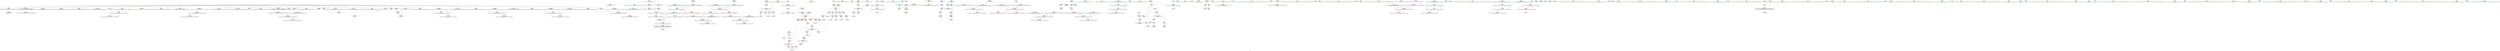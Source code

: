 digraph "SVFG" {
	label="SVFG";

	Node0x55718dc2df50 [shape=record,color=grey,label="{NodeID: 0\nNullPtr}"];
	Node0x55718dc2df50 -> Node0x55718dc50380[style=solid];
	Node0x55718dc2df50 -> Node0x55718dc50480[style=solid];
	Node0x55718dc2df50 -> Node0x55718dc50550[style=solid];
	Node0x55718dc2df50 -> Node0x55718dc55980[style=solid];
	Node0x55718dc2df50 -> Node0x55718dc55a50[style=solid];
	Node0x55718dc2df50 -> Node0x55718dc55b20[style=solid];
	Node0x55718dc2df50 -> Node0x55718dc55bf0[style=solid];
	Node0x55718dc2df50 -> Node0x55718dc55cc0[style=solid];
	Node0x55718dc2df50 -> Node0x55718dc55d90[style=solid];
	Node0x55718dc2df50 -> Node0x55718dc55e60[style=solid];
	Node0x55718dc2df50 -> Node0x55718dc55f30[style=solid];
	Node0x55718dc2df50 -> Node0x55718dc56000[style=solid];
	Node0x55718dc2df50 -> Node0x55718dc560d0[style=solid];
	Node0x55718dc2df50 -> Node0x55718dc561a0[style=solid];
	Node0x55718dc2df50 -> Node0x55718dc56270[style=solid];
	Node0x55718dc2df50 -> Node0x55718dc56340[style=solid];
	Node0x55718dc2df50 -> Node0x55718dc56410[style=solid];
	Node0x55718dc2df50 -> Node0x55718dc564e0[style=solid];
	Node0x55718dc2df50 -> Node0x55718dc565b0[style=solid];
	Node0x55718dc2df50 -> Node0x55718dc56680[style=solid];
	Node0x55718dc2df50 -> Node0x55718dc56750[style=solid];
	Node0x55718dc2df50 -> Node0x55718dc56820[style=solid];
	Node0x55718dc2df50 -> Node0x55718dc568f0[style=solid];
	Node0x55718dc2df50 -> Node0x55718dc569c0[style=solid];
	Node0x55718dc2df50 -> Node0x55718dc56a90[style=solid];
	Node0x55718dc2df50 -> Node0x55718dc5dc50[style=solid];
	Node0x55718dc5ff70 [shape=record,color=blue,label="{NodeID: 277\n510\<--524\nretval\<--\n_ZSt3maxINSt7__cxx1112basic_stringIcSt11char_traitsIcESaIcEEEERKT_S8_S8_\n}"];
	Node0x55718dc5ff70 -> Node0x55718dc3b930[style=dashed];
	Node0x55718dc53ac0 [shape=record,color=red,label="{NodeID: 194\n225\<--167\n\<--r\n_Z4ReadRi\n}"];
	Node0x55718dc53ac0 -> Node0x55718dc6a5f0[style=solid];
	Node0x55718dc50380 [shape=record,color=black,label="{NodeID: 111\n2\<--3\ndummyVal\<--dummyVal\n}"];
	Node0x55718dc4eb00 [shape=record,color=green,label="{NodeID: 28\n429\<--1\n\<--dummyObj\nCan only get source location for instruction, argument, global var or function.}"];
	Node0x55718dc961c0 [shape=record,color=black,label="{NodeID: 554\n545 = PHI(519, )\n1st arg _ZStltIcSt11char_traitsIcESaIcEEbRKNSt7__cxx1112basic_stringIT_T0_T1_EESA_ }"];
	Node0x55718dc961c0 -> Node0x55718dc601e0[style=solid];
	Node0x55718dc55180 [shape=record,color=red,label="{NodeID: 222\n502\<--467\nexn\<--exn.slot\n_ZStplIcSt11char_traitsIcESaIcEENSt7__cxx1112basic_stringIT_T0_T1_EES5_RKS8_\n}"];
	Node0x55718dc56e00 [shape=record,color=black,label="{NodeID: 139\n75\<--73\nconv3\<--sub\n_Z6pluralNSt7__cxx1112basic_stringIcSt11char_traitsIcESaIcEEE\n}"];
	Node0x55718dc51540 [shape=record,color=green,label="{NodeID: 56\n179\<--180\ngetchar\<--getchar_field_insensitive\n}"];
	Node0x55718dc5b7f0 [shape=record,color=grey,label="{NodeID: 416\n215 = Binary(214, 216, )\n}"];
	Node0x55718dc5b7f0 -> Node0x55718dc692b0[style=solid];
	Node0x55718dc5e980 [shape=record,color=blue,label="{NodeID: 250\n167\<--201\nr\<--\n_Z4ReadRi\n}"];
	Node0x55718dc5e980 -> Node0x55718dc7b0e0[style=dashed];
	Node0x55718dc584c0 [shape=record,color=purple,label="{NodeID: 167\n601\<--32\nllvm.global_ctors_0\<--llvm.global_ctors\nGlob }"];
	Node0x55718dc584c0 -> Node0x55718dc5da50[style=solid];
	Node0x55718dc52ed0 [shape=record,color=green,label="{NodeID: 84\n369\<--370\n_ZNSolsEPFRSoS_E\<--_ZNSolsEPFRSoS_E_field_insensitive\n}"];
	Node0x55718dc4c860 [shape=record,color=green,label="{NodeID: 1\n7\<--1\n__dso_handle\<--dummyObj\nGlob }"];
	Node0x55718dc60040 [shape=record,color=blue,label="{NodeID: 278\n510\<--527\nretval\<--\n_ZSt3maxINSt7__cxx1112basic_stringIcSt11char_traitsIcESaIcEEEERKT_S8_S8_\n}"];
	Node0x55718dc60040 -> Node0x55718dc3b930[style=dashed];
	Node0x55718dc53b90 [shape=record,color=red,label="{NodeID: 195\n232\<--169\n\<--n\n_Z4ReadRi\n}"];
	Node0x55718dc53b90 -> Node0x55718dc6a8f0[style=solid];
	Node0x55718dc50480 [shape=record,color=black,label="{NodeID: 112\n62\<--3\nagg.result\<--dummyVal\n_Z6pluralNSt7__cxx1112basic_stringIcSt11char_traitsIcESaIcEEE\n0th arg _Z6pluralNSt7__cxx1112basic_stringIcSt11char_traitsIcESaIcEEE |{<s0>6|<s1>7}}"];
	Node0x55718dc50480:s0 -> Node0x55718dc95940[style=solid,color=red];
	Node0x55718dc50480:s1 -> Node0x55718dc95940[style=solid,color=red];
	Node0x55718dc4ec00 [shape=record,color=green,label="{NodeID: 29\n4\<--6\n_ZStL8__ioinit\<--_ZStL8__ioinit_field_insensitive\nGlob }"];
	Node0x55718dc4ec00 -> Node0x55718dc57ca0[style=solid];
	Node0x55718dc962d0 [shape=record,color=black,label="{NodeID: 555\n160 = PHI(251, )\n0th arg _Z4ReadRi }"];
	Node0x55718dc962d0 -> Node0x55718dc5e300[style=solid];
	Node0x55718dc7f8d0 [shape=record,color=yellow,style=double,label="{NodeID: 472\n24V_1 = ENCHI(MR_24V_0)\npts\{252 \}\nFun[main]|{<s0>19}}"];
	Node0x55718dc7f8d0:s0 -> Node0x55718dc5e570[style=dashed,color=red];
	Node0x55718dc55250 [shape=record,color=red,label="{NodeID: 223\n503\<--469\nsel\<--ehselector.slot\n_ZStplIcSt11char_traitsIcESaIcEENSt7__cxx1112basic_stringIT_T0_T1_EES5_RKS8_\n}"];
	Node0x55718dc56ed0 [shape=record,color=black,label="{NodeID: 140\n80\<--79\nconv5\<--\n_Z6pluralNSt7__cxx1112basic_stringIcSt11char_traitsIcESaIcEEE\n}"];
	Node0x55718dc56ed0 -> Node0x55718dc6a770[style=solid];
	Node0x55718dc51640 [shape=record,color=green,label="{NodeID: 57\n246\<--247\nmain\<--main_field_insensitive\n}"];
	Node0x55718dc692b0 [shape=record,color=grey,label="{NodeID: 417\n219 = Binary(215, 218, )\n}"];
	Node0x55718dc692b0 -> Node0x55718dc693f0[style=solid];
	Node0x55718dc5ea50 [shape=record,color=blue,label="{NodeID: 251\n238\<--237\n\<--sub22\n_Z4ReadRi\n}"];
	Node0x55718dc5ea50 -> Node0x55718dc788e0[style=dashed];
	Node0x55718dc585c0 [shape=record,color=purple,label="{NodeID: 168\n602\<--32\nllvm.global_ctors_1\<--llvm.global_ctors\nGlob }"];
	Node0x55718dc585c0 -> Node0x55718dc5db50[style=solid];
	Node0x55718dc52fd0 [shape=record,color=green,label="{NodeID: 85\n393\<--394\n__gxx_personality_v0\<--__gxx_personality_v0_field_insensitive\n}"];
	Node0x55718dc4cba0 [shape=record,color=green,label="{NodeID: 2\n8\<--1\n.str\<--dummyObj\nGlob }"];
	Node0x55718dc7b0e0 [shape=record,color=black,label="{NodeID: 445\nMR_20V_3 = PHI(MR_20V_6, MR_20V_2, )\npts\{168 \}\n}"];
	Node0x55718dc7b0e0 -> Node0x55718dc53920[style=dashed];
	Node0x55718dc7b0e0 -> Node0x55718dc539f0[style=dashed];
	Node0x55718dc7b0e0 -> Node0x55718dc53ac0[style=dashed];
	Node0x55718dc7b0e0 -> Node0x55718dc5e980[style=dashed];
	Node0x55718dc7b0e0 -> Node0x55718dc7b0e0[style=dashed];
	Node0x55718dc60110 [shape=record,color=blue,label="{NodeID: 279\n546\<--544\n__lhs.addr\<--__lhs\n_ZStltIcSt11char_traitsIcESaIcEEbRKNSt7__cxx1112basic_stringIT_T0_T1_EESA_\n}"];
	Node0x55718dc60110 -> Node0x55718dc55730[style=dashed];
	Node0x55718dc53c60 [shape=record,color=red,label="{NodeID: 196\n214\<--213\n\<--\n_Z4ReadRi\n}"];
	Node0x55718dc53c60 -> Node0x55718dc5b7f0[style=solid];
	Node0x55718dc50550 [shape=record,color=black,label="{NodeID: 113\n63\<--3\ns\<--dummyVal\n_Z6pluralNSt7__cxx1112basic_stringIcSt11char_traitsIcESaIcEEE\n1st arg _Z6pluralNSt7__cxx1112basic_stringIcSt11char_traitsIcESaIcEEE |{<s0>6|<s1>7}}"];
	Node0x55718dc50550:s0 -> Node0x55718dc95d00[style=solid,color=red];
	Node0x55718dc50550:s1 -> Node0x55718dc95d00[style=solid,color=red];
	Node0x55718dc4ed00 [shape=record,color=green,label="{NodeID: 30\n12\<--14\n_ZL2PI\<--_ZL2PI_field_insensitive\nGlob }"];
	Node0x55718dc4ed00 -> Node0x55718dc5d9c0[style=solid];
	Node0x55718dc4ed00 -> Node0x55718dc5e230[style=solid];
	Node0x55718dc963e0 [shape=record,color=black,label="{NodeID: 556\n456 = PHI(273, )\n0th arg _ZStplIcSt11char_traitsIcESaIcEENSt7__cxx1112basic_stringIT_T0_T1_EES5_RKS8_ }"];
	Node0x55718dc55320 [shape=record,color=red,label="{NodeID: 224\n530\<--510\n\<--retval\n_ZSt3maxINSt7__cxx1112basic_stringIcSt11char_traitsIcESaIcEEEERKT_S8_S8_\n}"];
	Node0x55718dc55320 -> Node0x55718dc57b00[style=solid];
	Node0x55718dc56fa0 [shape=record,color=black,label="{NodeID: 141\n152\<--148\nconv\<--call\n__cxx_global_var_init.2\n}"];
	Node0x55718dc56fa0 -> Node0x55718dc5e230[style=solid];
	Node0x55718dc51740 [shape=record,color=green,label="{NodeID: 58\n249\<--250\nretval\<--retval_field_insensitive\nmain\n}"];
	Node0x55718dc51740 -> Node0x55718dc53e00[style=solid];
	Node0x55718dc51740 -> Node0x55718dc5ebf0[style=solid];
	Node0x55718dc51740 -> Node0x55718dc5f270[style=solid];
	Node0x55718dc693f0 [shape=record,color=grey,label="{NodeID: 418\n220 = Binary(219, 206, )\n}"];
	Node0x55718dc693f0 -> Node0x55718dc5e8b0[style=solid];
	Node0x55718dc5eb20 [shape=record,color=blue,label="{NodeID: 252\n161\<--125\nretval\<--\n_Z4ReadRi\n}"];
	Node0x55718dc5eb20 -> Node0x55718dc787f0[style=dashed];
	Node0x55718dc586c0 [shape=record,color=purple,label="{NodeID: 169\n603\<--32\nllvm.global_ctors_2\<--llvm.global_ctors\nGlob }"];
	Node0x55718dc586c0 -> Node0x55718dc5dc50[style=solid];
	Node0x55718dc530d0 [shape=record,color=green,label="{NodeID: 86\n412\<--413\n__lhs.addr\<--__lhs.addr_field_insensitive\n_ZStplIcSt11char_traitsIcESaIcEENSt7__cxx1112basic_stringIT_T0_T1_EERKS8_S5_\n}"];
	Node0x55718dc530d0 -> Node0x55718dc54960[style=solid];
	Node0x55718dc530d0 -> Node0x55718dc5f340[style=solid];
	Node0x55718dc4cc60 [shape=record,color=green,label="{NodeID: 3\n10\<--1\n.str.1\<--dummyObj\nGlob }"];
	Node0x55718dc7b5e0 [shape=record,color=black,label="{NodeID: 446\nMR_22V_3 = PHI(MR_22V_5, MR_22V_2, )\npts\{170 \}\n}"];
	Node0x55718dc7b5e0 -> Node0x55718dc53b90[style=dashed];
	Node0x55718dc7b5e0 -> Node0x55718dc5e7e0[style=dashed];
	Node0x55718dc7b5e0 -> Node0x55718dc7b5e0[style=dashed];
	Node0x55718dc601e0 [shape=record,color=blue,label="{NodeID: 280\n548\<--545\n__rhs.addr\<--__rhs\n_ZStltIcSt11char_traitsIcESaIcEEbRKNSt7__cxx1112basic_stringIT_T0_T1_EESA_\n}"];
	Node0x55718dc601e0 -> Node0x55718dc55800[style=dashed];
	Node0x55718dc53d30 [shape=record,color=red,label="{NodeID: 197\n236\<--235\n\<--\n_Z4ReadRi\n}"];
	Node0x55718dc53d30 -> Node0x55718dc696f0[style=solid];
	Node0x55718dc55980 [shape=record,color=black,label="{NodeID: 114\n128\<--3\n\<--dummyVal\n_ZStplIcSt11char_traitsIcESaIcEENSt7__cxx1112basic_stringIT_T0_T1_EERKS8_PKS5_\n}"];
	Node0x55718dc4ee00 [shape=record,color=green,label="{NodeID: 31\n32\<--36\nllvm.global_ctors\<--llvm.global_ctors_field_insensitive\nGlob }"];
	Node0x55718dc4ee00 -> Node0x55718dc584c0[style=solid];
	Node0x55718dc4ee00 -> Node0x55718dc585c0[style=solid];
	Node0x55718dc4ee00 -> Node0x55718dc586c0[style=solid];
	Node0x55718dc966d0 [shape=record,color=black,label="{NodeID: 557\n457 = PHI(337, )\n1st arg _ZStplIcSt11char_traitsIcESaIcEENSt7__cxx1112basic_stringIT_T0_T1_EES5_RKS8_ }"];
	Node0x55718dc966d0 -> Node0x55718dc5f820[style=solid];
	Node0x55718dc553f0 [shape=record,color=red,label="{NodeID: 225\n518\<--512\n\<--__a.addr\n_ZSt3maxINSt7__cxx1112basic_stringIcSt11char_traitsIcESaIcEEEERKT_S8_S8_\n|{<s0>51}}"];
	Node0x55718dc553f0:s0 -> Node0x55718dc960b0[style=solid,color=red];
	Node0x55718dc57070 [shape=record,color=black,label="{NodeID: 142\n181\<--178\nconv\<--call\n_Z4ReadRi\n}"];
	Node0x55718dc57070 -> Node0x55718dc5e640[style=solid];
	Node0x55718dc51810 [shape=record,color=green,label="{NodeID: 59\n251\<--252\nT\<--T_field_insensitive\nmain\n|{|<s1>19}}"];
	Node0x55718dc51810 -> Node0x55718dc53ed0[style=solid];
	Node0x55718dc51810:s1 -> Node0x55718dc962d0[style=solid,color=red];
	Node0x55718dc69570 [shape=record,color=grey,label="{NodeID: 419\n73 = Binary(72, 74, )\n}"];
	Node0x55718dc69570 -> Node0x55718dc56e00[style=solid];
	Node0x55718dc5ebf0 [shape=record,color=blue,label="{NodeID: 253\n249\<--69\nretval\<--\nmain\n}"];
	Node0x55718dc5ebf0 -> Node0x55718dc5f270[style=dashed];
	Node0x55718dc587c0 [shape=record,color=purple,label="{NodeID: 170\n307\<--259\narraydecay\<--S\nmain\n}"];
	Node0x55718dc531a0 [shape=record,color=green,label="{NodeID: 87\n414\<--415\n__rhs.addr\<--__rhs.addr_field_insensitive\n_ZStplIcSt11char_traitsIcESaIcEENSt7__cxx1112basic_stringIT_T0_T1_EERKS8_S5_\n}"];
	Node0x55718dc531a0 -> Node0x55718dc54a30[style=solid];
	Node0x55718dc531a0 -> Node0x55718dc5f410[style=solid];
	Node0x55718dc4cd20 [shape=record,color=green,label="{NodeID: 4\n13\<--1\n\<--dummyObj\nCan only get source location for instruction, argument, global var or function.}"];
	Node0x55718dc53e00 [shape=record,color=red,label="{NodeID: 198\n380\<--249\n\<--retval\nmain\n}"];
	Node0x55718dc53e00 -> Node0x55718dc57a30[style=solid];
	Node0x55718dc55a50 [shape=record,color=black,label="{NodeID: 115\n129\<--3\n\<--dummyVal\n_ZStplIcSt11char_traitsIcESaIcEENSt7__cxx1112basic_stringIT_T0_T1_EERKS8_PKS5_\n}"];
	Node0x55718dc55a50 -> Node0x55718dc5e090[style=solid];
	Node0x55718dc4ef00 [shape=record,color=green,label="{NodeID: 32\n37\<--38\n__cxx_global_var_init\<--__cxx_global_var_init_field_insensitive\n}"];
	Node0x55718dc967e0 [shape=record,color=black,label="{NodeID: 558\n458 = PHI(261, )\n2nd arg _ZStplIcSt11char_traitsIcESaIcEENSt7__cxx1112basic_stringIT_T0_T1_EES5_RKS8_ }"];
	Node0x55718dc967e0 -> Node0x55718dc5f8f0[style=solid];
	Node0x55718dc554c0 [shape=record,color=red,label="{NodeID: 226\n527\<--512\n\<--__a.addr\n_ZSt3maxINSt7__cxx1112basic_stringIcSt11char_traitsIcESaIcEEEERKT_S8_S8_\n}"];
	Node0x55718dc554c0 -> Node0x55718dc60040[style=solid];
	Node0x55718dc57140 [shape=record,color=black,label="{NodeID: 143\n184\<--183\nconv1\<--\n_Z4ReadRi\n}"];
	Node0x55718dc57140 -> Node0x55718dc69b70[style=solid];
	Node0x55718dc518e0 [shape=record,color=green,label="{NodeID: 60\n253\<--254\nt\<--t_field_insensitive\nmain\n}"];
	Node0x55718dc518e0 -> Node0x55718dc53fa0[style=solid];
	Node0x55718dc518e0 -> Node0x55718dc54070[style=solid];
	Node0x55718dc518e0 -> Node0x55718dc54140[style=solid];
	Node0x55718dc518e0 -> Node0x55718dc5ecc0[style=solid];
	Node0x55718dc518e0 -> Node0x55718dc5f1a0[style=solid];
	Node0x55718dc696f0 [shape=record,color=grey,label="{NodeID: 420\n237 = Binary(69, 236, )\n}"];
	Node0x55718dc696f0 -> Node0x55718dc5ea50[style=solid];
	Node0x55718dc5ecc0 [shape=record,color=blue,label="{NodeID: 254\n253\<--74\nt\<--\nmain\n}"];
	Node0x55718dc5ecc0 -> Node0x55718dc7cee0[style=dashed];
	Node0x55718dc58890 [shape=record,color=purple,label="{NodeID: 171\n325\<--259\narrayidx\<--S\nmain\n}"];
	Node0x55718dc58890 -> Node0x55718dc547c0[style=solid];
	Node0x55718dc53270 [shape=record,color=green,label="{NodeID: 88\n416\<--417\nnrvo\<--nrvo_field_insensitive\n_ZStplIcSt11char_traitsIcESaIcEENSt7__cxx1112basic_stringIT_T0_T1_EERKS8_S5_\n}"];
	Node0x55718dc53270 -> Node0x55718dc54b00[style=solid];
	Node0x55718dc53270 -> Node0x55718dc5f4e0[style=solid];
	Node0x55718dc53270 -> Node0x55718dc5f5b0[style=solid];
	Node0x55718dc4d590 [shape=record,color=green,label="{NodeID: 5\n15\<--1\n.str.3\<--dummyObj\nGlob }"];
	Node0x55718dc53ed0 [shape=record,color=red,label="{NodeID: 199\n295\<--251\n\<--T\nmain\n}"];
	Node0x55718dc53ed0 -> Node0x55718dc699f0[style=solid];
	Node0x55718dc55b20 [shape=record,color=black,label="{NodeID: 116\n131\<--3\n\<--dummyVal\n_ZStplIcSt11char_traitsIcESaIcEENSt7__cxx1112basic_stringIT_T0_T1_EERKS8_PKS5_\n}"];
	Node0x55718dc55b20 -> Node0x55718dc5e160[style=solid];
	Node0x55718dc4f000 [shape=record,color=green,label="{NodeID: 33\n41\<--42\n_ZNSt8ios_base4InitC1Ev\<--_ZNSt8ios_base4InitC1Ev_field_insensitive\n}"];
	Node0x55718dc976d0 [shape=record,color=black,label="{NodeID: 559\n76 = PHI()\n}"];
	Node0x55718dc976d0 -> Node0x55718dc58bd0[style=solid];
	Node0x55718dc7fc50 [shape=record,color=yellow,style=double,label="{NodeID: 476\n37V_1 = ENCHI(MR_37V_0)\npts\{268 \}\nFun[main]}"];
	Node0x55718dc7fc50 -> Node0x55718dc5f000[style=dashed];
	Node0x55718dc55590 [shape=record,color=red,label="{NodeID: 227\n519\<--514\n\<--__b.addr\n_ZSt3maxINSt7__cxx1112basic_stringIcSt11char_traitsIcESaIcEEEERKT_S8_S8_\n|{<s0>51}}"];
	Node0x55718dc55590:s0 -> Node0x55718dc961c0[style=solid,color=red];
	Node0x55718dc57210 [shape=record,color=black,label="{NodeID: 144\n193\<--192\nconv2\<--\n_Z4ReadRi\n}"];
	Node0x55718dc57210 -> Node0x55718dc69ff0[style=solid];
	Node0x55718dc519b0 [shape=record,color=green,label="{NodeID: 61\n255\<--256\nN\<--N_field_insensitive\nmain\n}"];
	Node0x55718dc519b0 -> Node0x55718dc54210[style=solid];
	Node0x55718dc519b0 -> Node0x55718dc5ed90[style=solid];
	Node0x55718dc69870 [shape=record,color=grey,label="{NodeID: 421\n68 = cmp(67, 69, )\n}"];
	Node0x55718dc5ed90 [shape=record,color=blue,label="{NodeID: 255\n255\<--311\nN\<--conv\nmain\n}"];
	Node0x55718dc5ed90 -> Node0x55718dc54210[style=dashed];
	Node0x55718dc5ed90 -> Node0x55718dc7d3e0[style=dashed];
	Node0x55718dc58960 [shape=record,color=purple,label="{NodeID: 172\n336\<--259\narrayidx17\<--S\nmain\n}"];
	Node0x55718dc58960 -> Node0x55718dc54890[style=solid];
	Node0x55718dc53340 [shape=record,color=green,label="{NodeID: 89\n418\<--419\nexn.slot\<--exn.slot_field_insensitive\n_ZStplIcSt11char_traitsIcESaIcEENSt7__cxx1112basic_stringIT_T0_T1_EERKS8_S5_\n}"];
	Node0x55718dc53340 -> Node0x55718dc54bd0[style=solid];
	Node0x55718dc53340 -> Node0x55718dc5f680[style=solid];
	Node0x55718dc4d620 [shape=record,color=green,label="{NodeID: 6\n17\<--1\n.str.4\<--dummyObj\nGlob }"];
	Node0x55718dc842d0 [shape=record,color=yellow,style=double,label="{NodeID: 532\n24V_2 = CSCHI(MR_24V_1)\npts\{252 \}\nCS[]}"];
	Node0x55718dc842d0 -> Node0x55718dc53ed0[style=dashed];
	Node0x55718dc53fa0 [shape=record,color=red,label="{NodeID: 200\n294\<--253\n\<--t\nmain\n}"];
	Node0x55718dc53fa0 -> Node0x55718dc699f0[style=solid];
	Node0x55718dc55bf0 [shape=record,color=black,label="{NodeID: 117\n142\<--3\nlpad.val\<--dummyVal\n_ZStplIcSt11char_traitsIcESaIcEENSt7__cxx1112basic_stringIT_T0_T1_EERKS8_PKS5_\n}"];
	Node0x55718dc4f100 [shape=record,color=green,label="{NodeID: 34\n47\<--48\n__cxa_atexit\<--__cxa_atexit_field_insensitive\n}"];
	Node0x55718dc97830 [shape=record,color=black,label="{NodeID: 560\n121 = PHI()\n}"];
	Node0x55718dc7fd30 [shape=record,color=yellow,style=double,label="{NodeID: 477\n39V_1 = ENCHI(MR_39V_0)\npts\{270 \}\nFun[main]}"];
	Node0x55718dc7fd30 -> Node0x55718dc5f0d0[style=dashed];
	Node0x55718dc55660 [shape=record,color=red,label="{NodeID: 228\n524\<--514\n\<--__b.addr\n_ZSt3maxINSt7__cxx1112basic_stringIcSt11char_traitsIcESaIcEEEERKT_S8_S8_\n}"];
	Node0x55718dc55660 -> Node0x55718dc5ff70[style=solid];
	Node0x55718dc572e0 [shape=record,color=black,label="{NodeID: 145\n204\<--203\nconv7\<--\n_Z4ReadRi\n}"];
	Node0x55718dc572e0 -> Node0x55718dc6a2f0[style=solid];
	Node0x55718dc51a80 [shape=record,color=green,label="{NodeID: 62\n257\<--258\ni\<--i_field_insensitive\nmain\n}"];
	Node0x55718dc51a80 -> Node0x55718dc542e0[style=solid];
	Node0x55718dc51a80 -> Node0x55718dc543b0[style=solid];
	Node0x55718dc51a80 -> Node0x55718dc54480[style=solid];
	Node0x55718dc51a80 -> Node0x55718dc54550[style=solid];
	Node0x55718dc51a80 -> Node0x55718dc5ee60[style=solid];
	Node0x55718dc51a80 -> Node0x55718dc5ef30[style=solid];
	Node0x55718dc828e0 [shape=record,color=yellow,style=double,label="{NodeID: 505\nRETMU(12V_2)\npts\{14 \}\nFun[_GLOBAL__sub_I_sourspinach_0_1.cpp]}"];
	Node0x55718dc699f0 [shape=record,color=grey,label="{NodeID: 422\n296 = cmp(294, 295, )\n}"];
	Node0x55718dc5ee60 [shape=record,color=blue,label="{NodeID: 256\n257\<--69\ni\<--\nmain\n}"];
	Node0x55718dc5ee60 -> Node0x55718dc542e0[style=dashed];
	Node0x55718dc5ee60 -> Node0x55718dc543b0[style=dashed];
	Node0x55718dc5ee60 -> Node0x55718dc54480[style=dashed];
	Node0x55718dc5ee60 -> Node0x55718dc54550[style=dashed];
	Node0x55718dc5ee60 -> Node0x55718dc5ef30[style=dashed];
	Node0x55718dc5ee60 -> Node0x55718dc7d8e0[style=dashed];
	Node0x55718dc58a30 [shape=record,color=red,label="{NodeID: 173\n276\<--19\n\<--stdin\nmain\n}"];
	Node0x55718dc58a30 -> Node0x55718dc57620[style=solid];
	Node0x55718dc53410 [shape=record,color=green,label="{NodeID: 90\n420\<--421\nehselector.slot\<--ehselector.slot_field_insensitive\n_ZStplIcSt11char_traitsIcESaIcEENSt7__cxx1112basic_stringIT_T0_T1_EERKS8_S5_\n}"];
	Node0x55718dc53410 -> Node0x55718dc54ca0[style=solid];
	Node0x55718dc53410 -> Node0x55718dc5f750[style=solid];
	Node0x55718dc4d6b0 [shape=record,color=green,label="{NodeID: 7\n19\<--1\nstdin\<--dummyObj\nGlob }"];
	Node0x55718dc84430 [shape=record,color=yellow,style=double,label="{NodeID: 533\n12V_2 = CSCHI(MR_12V_1)\npts\{14 \}\nCS[]}"];
	Node0x55718dc54070 [shape=record,color=red,label="{NodeID: 201\n298\<--253\n\<--t\nmain\n}"];
	Node0x55718dc55cc0 [shape=record,color=black,label="{NodeID: 118\n143\<--3\nlpad.val1\<--dummyVal\n_ZStplIcSt11char_traitsIcESaIcEENSt7__cxx1112basic_stringIT_T0_T1_EERKS8_PKS5_\n}"];
	Node0x55718dc4f200 [shape=record,color=green,label="{NodeID: 35\n46\<--52\n_ZNSt8ios_base4InitD1Ev\<--_ZNSt8ios_base4InitD1Ev_field_insensitive\n}"];
	Node0x55718dc4f200 -> Node0x55718dc56b60[style=solid];
	Node0x55718dc97900 [shape=record,color=black,label="{NodeID: 561\n363 = PHI()\n}"];
	Node0x55718dc7fe10 [shape=record,color=yellow,style=double,label="{NodeID: 478\n41V_1 = ENCHI(MR_41V_0)\npts\{2600000 \}\nFun[main]}"];
	Node0x55718dc7fe10 -> Node0x55718dc547c0[style=dashed];
	Node0x55718dc7fe10 -> Node0x55718dc54890[style=dashed];
	Node0x55718dc55730 [shape=record,color=red,label="{NodeID: 229\n552\<--546\n\<--__lhs.addr\n_ZStltIcSt11char_traitsIcESaIcEEbRKNSt7__cxx1112basic_stringIT_T0_T1_EESA_\n}"];
	Node0x55718dc573b0 [shape=record,color=black,label="{NodeID: 146\n209\<--208\nconv10\<--\n_Z4ReadRi\n}"];
	Node0x55718dc573b0 -> Node0x55718dc6a470[style=solid];
	Node0x55718dc51b50 [shape=record,color=green,label="{NodeID: 63\n259\<--260\nS\<--S_field_insensitive\nmain\n}"];
	Node0x55718dc51b50 -> Node0x55718dc587c0[style=solid];
	Node0x55718dc51b50 -> Node0x55718dc58890[style=solid];
	Node0x55718dc51b50 -> Node0x55718dc58960[style=solid];
	Node0x55718dc69b70 [shape=record,color=grey,label="{NodeID: 423\n185 = cmp(184, 69, )\n}"];
	Node0x55718dc5ef30 [shape=record,color=blue,label="{NodeID: 257\n257\<--351\ni\<--inc\nmain\n}"];
	Node0x55718dc5ef30 -> Node0x55718dc542e0[style=dashed];
	Node0x55718dc5ef30 -> Node0x55718dc543b0[style=dashed];
	Node0x55718dc5ef30 -> Node0x55718dc54480[style=dashed];
	Node0x55718dc5ef30 -> Node0x55718dc54550[style=dashed];
	Node0x55718dc5ef30 -> Node0x55718dc5ef30[style=dashed];
	Node0x55718dc5ef30 -> Node0x55718dc7d8e0[style=dashed];
	Node0x55718dc58b00 [shape=record,color=red,label="{NodeID: 174\n282\<--24\n\<--stdout\nmain\n}"];
	Node0x55718dc58b00 -> Node0x55718dc576f0[style=solid];
	Node0x55718dc534e0 [shape=record,color=green,label="{NodeID: 91\n430\<--431\n_ZNSt7__cxx1112basic_stringIcSt11char_traitsIcESaIcEE6appendEmc\<--_ZNSt7__cxx1112basic_stringIcSt11char_traitsIcESaIcEE6appendEmc_field_insensitive\n}"];
	Node0x55718dc4d740 [shape=record,color=green,label="{NodeID: 8\n20\<--1\n.str.5\<--dummyObj\nGlob }"];
	Node0x55718dc92d20 [shape=record,color=black,label="{NodeID: 534\n409 = PHI(271, )\n0th arg _ZStplIcSt11char_traitsIcESaIcEENSt7__cxx1112basic_stringIT_T0_T1_EERKS8_S5_ }"];
	Node0x55718dc7cee0 [shape=record,color=black,label="{NodeID: 451\nMR_31V_3 = PHI(MR_31V_4, MR_31V_2, )\npts\{254 \}\n}"];
	Node0x55718dc7cee0 -> Node0x55718dc53fa0[style=dashed];
	Node0x55718dc7cee0 -> Node0x55718dc54070[style=dashed];
	Node0x55718dc7cee0 -> Node0x55718dc54140[style=dashed];
	Node0x55718dc7cee0 -> Node0x55718dc5f1a0[style=dashed];
	Node0x55718dc54140 [shape=record,color=red,label="{NodeID: 202\n372\<--253\n\<--t\nmain\n}"];
	Node0x55718dc54140 -> Node0x55718dc5b670[style=solid];
	Node0x55718dc55d90 [shape=record,color=black,label="{NodeID: 119\n354\<--3\n\<--dummyVal\nmain\n}"];
	Node0x55718dc4f300 [shape=record,color=green,label="{NodeID: 36\n59\<--60\n_Z6pluralNSt7__cxx1112basic_stringIcSt11char_traitsIcESaIcEEE\<--_Z6pluralNSt7__cxx1112basic_stringIcSt11char_traitsIcESaIcEEE_field_insensitive\n}"];
	Node0x55718dc97a30 [shape=record,color=black,label="{NodeID: 562\n366 = PHI()\n}"];
	Node0x55718dc55800 [shape=record,color=red,label="{NodeID: 230\n553\<--548\n\<--__rhs.addr\n_ZStltIcSt11char_traitsIcESaIcEEbRKNSt7__cxx1112basic_stringIT_T0_T1_EESA_\n}"];
	Node0x55718dc57480 [shape=record,color=black,label="{NodeID: 147\n218\<--217\nconv13\<--\n_Z4ReadRi\n}"];
	Node0x55718dc57480 -> Node0x55718dc692b0[style=solid];
	Node0x55718dc51c20 [shape=record,color=green,label="{NodeID: 64\n261\<--262\nans\<--ans_field_insensitive\nmain\n|{<s0>24|<s1>27}}"];
	Node0x55718dc51c20:s0 -> Node0x55718d9f0f10[style=solid,color=red];
	Node0x55718dc51c20:s1 -> Node0x55718dc967e0[style=solid,color=red];
	Node0x55718dc69cf0 [shape=record,color=grey,label="{NodeID: 424\n188 = cmp(187, 173, )\n}"];
	Node0x55718dc5f000 [shape=record,color=blue,label="{NodeID: 258\n267\<--355\nexn.slot\<--\nmain\n}"];
	Node0x55718dc5f000 -> Node0x55718dc54620[style=dashed];
	Node0x55718dc58bd0 [shape=record,color=red,label="{NodeID: 175\n79\<--76\n\<--call4\n_Z6pluralNSt7__cxx1112basic_stringIcSt11char_traitsIcESaIcEEE\n}"];
	Node0x55718dc58bd0 -> Node0x55718dc56ed0[style=solid];
	Node0x55718dc535e0 [shape=record,color=green,label="{NodeID: 92\n459\<--460\n__lhs.addr\<--__lhs.addr_field_insensitive\n_ZStplIcSt11char_traitsIcESaIcEENSt7__cxx1112basic_stringIT_T0_T1_EES5_RKS8_\n}"];
	Node0x55718dc535e0 -> Node0x55718dc54d70[style=solid];
	Node0x55718dc535e0 -> Node0x55718dc5f820[style=solid];
	Node0x55718dc4d800 [shape=record,color=green,label="{NodeID: 9\n22\<--1\n.str.6\<--dummyObj\nGlob }"];
	Node0x55718d9f0f10 [shape=record,color=black,label="{NodeID: 535\n410 = PHI(261, )\n1st arg _ZStplIcSt11char_traitsIcESaIcEENSt7__cxx1112basic_stringIT_T0_T1_EERKS8_S5_ }"];
	Node0x55718d9f0f10 -> Node0x55718dc5f340[style=solid];
	Node0x55718dc7d3e0 [shape=record,color=black,label="{NodeID: 452\nMR_33V_2 = PHI(MR_33V_3, MR_33V_1, )\npts\{256 \}\n}"];
	Node0x55718dc7d3e0 -> Node0x55718dc5ed90[style=dashed];
	Node0x55718dc54210 [shape=record,color=red,label="{NodeID: 203\n320\<--255\n\<--N\nmain\n}"];
	Node0x55718dc54210 -> Node0x55718dc69e70[style=solid];
	Node0x55718dc55e60 [shape=record,color=black,label="{NodeID: 120\n355\<--3\n\<--dummyVal\nmain\n}"];
	Node0x55718dc55e60 -> Node0x55718dc5f000[style=solid];
	Node0x55718dc4f400 [shape=record,color=green,label="{NodeID: 37\n65\<--66\n_ZNKSt7__cxx1112basic_stringIcSt11char_traitsIcESaIcEE4sizeEv\<--_ZNKSt7__cxx1112basic_stringIcSt11char_traitsIcESaIcEE4sizeEv_field_insensitive\n}"];
	Node0x55718dc97b00 [shape=record,color=black,label="{NodeID: 563\n44 = PHI()\n}"];
	Node0x55718dc5d9c0 [shape=record,color=blue,label="{NodeID: 231\n12\<--13\n_ZL2PI\<--\nGlob }"];
	Node0x55718dc57550 [shape=record,color=black,label="{NodeID: 148\n159\<--243\n_Z4ReadRi_ret\<--\n_Z4ReadRi\n|{<s0>19}}"];
	Node0x55718dc57550:s0 -> Node0x55718dc98030[style=solid,color=blue];
	Node0x55718dc51cf0 [shape=record,color=green,label="{NodeID: 65\n263\<--264\ns1\<--s1_field_insensitive\nmain\n|{<s0>30}}"];
	Node0x55718dc51cf0:s0 -> Node0x55718dc95630[style=solid,color=red];
	Node0x55718dc69e70 [shape=record,color=grey,label="{NodeID: 425\n321 = cmp(319, 320, )\n}"];
	Node0x55718dc5f0d0 [shape=record,color=blue,label="{NodeID: 259\n269\<--357\nehselector.slot\<--\nmain\n}"];
	Node0x55718dc5f0d0 -> Node0x55718dc546f0[style=dashed];
	Node0x55718dc58ca0 [shape=record,color=red,label="{NodeID: 176\n116\<--102\n\<--__lhs.addr\n_ZStplIcSt11char_traitsIcESaIcEENSt7__cxx1112basic_stringIT_T0_T1_EERKS8_PKS5_\n}"];
	Node0x55718dc536b0 [shape=record,color=green,label="{NodeID: 93\n461\<--462\n__rhs.addr\<--__rhs.addr_field_insensitive\n_ZStplIcSt11char_traitsIcESaIcEENSt7__cxx1112basic_stringIT_T0_T1_EES5_RKS8_\n}"];
	Node0x55718dc536b0 -> Node0x55718dc54e40[style=solid];
	Node0x55718dc536b0 -> Node0x55718dc54f10[style=solid];
	Node0x55718dc536b0 -> Node0x55718dc5f8f0[style=solid];
	Node0x55718dc4d900 [shape=record,color=green,label="{NodeID: 10\n24\<--1\nstdout\<--dummyObj\nGlob }"];
	Node0x55718dc94c80 [shape=record,color=black,label="{NodeID: 536\n411 = PHI(326, )\n2nd arg _ZStplIcSt11char_traitsIcESaIcEENSt7__cxx1112basic_stringIT_T0_T1_EERKS8_S5_ }"];
	Node0x55718dc94c80 -> Node0x55718dc5f410[style=solid];
	Node0x55718dc7d8e0 [shape=record,color=black,label="{NodeID: 453\nMR_35V_2 = PHI(MR_35V_4, MR_35V_1, )\npts\{258 \}\n}"];
	Node0x55718dc7d8e0 -> Node0x55718dc5ee60[style=dashed];
	Node0x55718dc542e0 [shape=record,color=red,label="{NodeID: 204\n319\<--257\n\<--i\nmain\n}"];
	Node0x55718dc542e0 -> Node0x55718dc69e70[style=solid];
	Node0x55718dc55f30 [shape=record,color=black,label="{NodeID: 121\n357\<--3\n\<--dummyVal\nmain\n}"];
	Node0x55718dc55f30 -> Node0x55718dc5f0d0[style=solid];
	Node0x55718dc4f500 [shape=record,color=green,label="{NodeID: 38\n77\<--78\n_ZNSt7__cxx1112basic_stringIcSt11char_traitsIcESaIcEEixEm\<--_ZNSt7__cxx1112basic_stringIcSt11char_traitsIcESaIcEEixEm_field_insensitive\n}"];
	Node0x55718dc97bd0 [shape=record,color=black,label="{NodeID: 564\n64 = PHI()\n}"];
	Node0x55718dc97bd0 -> Node0x55718dc56c60[style=solid];
	Node0x55718dc5da50 [shape=record,color=blue,label="{NodeID: 232\n601\<--33\nllvm.global_ctors_0\<--\nGlob }"];
	Node0x55718dc57620 [shape=record,color=black,label="{NodeID: 149\n279\<--276\ncall\<--\nmain\n}"];
	Node0x55718dc51dc0 [shape=record,color=green,label="{NodeID: 66\n265\<--266\ns2\<--s2_field_insensitive\nmain\n|{<s0>30}}"];
	Node0x55718dc51dc0:s0 -> Node0x55718dc95800[style=solid,color=red];
	Node0x55718dc69ff0 [shape=record,color=grey,label="{NodeID: 426\n194 = cmp(193, 195, )\n}"];
	Node0x55718dc5f1a0 [shape=record,color=blue,label="{NodeID: 260\n253\<--373\nt\<--inc29\nmain\n}"];
	Node0x55718dc5f1a0 -> Node0x55718dc7cee0[style=dashed];
	Node0x55718dc58d70 [shape=record,color=red,label="{NodeID: 177\n120\<--104\n\<--__rhs.addr\n_ZStplIcSt11char_traitsIcESaIcEENSt7__cxx1112basic_stringIT_T0_T1_EERKS8_PKS5_\n}"];
	Node0x55718dc53780 [shape=record,color=green,label="{NodeID: 94\n463\<--464\nnrvo\<--nrvo_field_insensitive\n_ZStplIcSt11char_traitsIcESaIcEENSt7__cxx1112basic_stringIT_T0_T1_EES5_RKS8_\n}"];
	Node0x55718dc53780 -> Node0x55718dc54fe0[style=solid];
	Node0x55718dc53780 -> Node0x55718dc5f9c0[style=solid];
	Node0x55718dc53780 -> Node0x55718dc5fb60[style=solid];
	Node0x55718dc4da00 [shape=record,color=green,label="{NodeID: 11\n25\<--1\n.str.7\<--dummyObj\nGlob }"];
	Node0x55718dc94d90 [shape=record,color=black,label="{NodeID: 537\n341 = PHI()\n}"];
	Node0x55718dc543b0 [shape=record,color=red,label="{NodeID: 205\n323\<--257\n\<--i\nmain\n}"];
	Node0x55718dc543b0 -> Node0x55718dc57890[style=solid];
	Node0x55718dc56000 [shape=record,color=black,label="{NodeID: 122\n384\<--3\nlpad.val\<--dummyVal\nmain\n}"];
	Node0x55718dc4f600 [shape=record,color=green,label="{NodeID: 39\n86\<--87\n_ZStplIcSt11char_traitsIcESaIcEENSt7__cxx1112basic_stringIT_T0_T1_EERKS8_PKS5_\<--_ZStplIcSt11char_traitsIcESaIcEENSt7__cxx1112basic_stringIT_T0_T1_EERKS8_PKS5__field_insensitive\n}"];
	Node0x55718dc97d30 [shape=record,color=black,label="{NodeID: 565\n71 = PHI()\n}"];
	Node0x55718dc97d30 -> Node0x55718dc56d30[style=solid];
	Node0x55718dc5db50 [shape=record,color=blue,label="{NodeID: 233\n602\<--34\nllvm.global_ctors_1\<--_GLOBAL__sub_I_sourspinach_0_1.cpp\nGlob }"];
	Node0x55718dc576f0 [shape=record,color=black,label="{NodeID: 150\n285\<--282\ncall1\<--\nmain\n}"];
	Node0x55718dc51e90 [shape=record,color=green,label="{NodeID: 67\n267\<--268\nexn.slot\<--exn.slot_field_insensitive\nmain\n}"];
	Node0x55718dc51e90 -> Node0x55718dc54620[style=solid];
	Node0x55718dc51e90 -> Node0x55718dc5f000[style=solid];
	Node0x55718dc6a170 [shape=record,color=grey,label="{NodeID: 427\n198 = cmp(197, 173, )\n}"];
	Node0x55718dc5f270 [shape=record,color=blue,label="{NodeID: 261\n249\<--69\nretval\<--\nmain\n}"];
	Node0x55718dc5f270 -> Node0x55718dc53e00[style=dashed];
	Node0x55718dc58e40 [shape=record,color=red,label="{NodeID: 178\n126\<--106\nnrvo.val\<--nrvo\n_ZStplIcSt11char_traitsIcESaIcEENSt7__cxx1112basic_stringIT_T0_T1_EERKS8_PKS5_\n}"];
	Node0x55718dc53850 [shape=record,color=green,label="{NodeID: 95\n465\<--466\n__len\<--__len_field_insensitive\n_ZStplIcSt11char_traitsIcESaIcEENSt7__cxx1112basic_stringIT_T0_T1_EES5_RKS8_\n}"];
	Node0x55718dc53850 -> Node0x55718dc550b0[style=solid];
	Node0x55718dc53850 -> Node0x55718dc5fa90[style=solid];
	Node0x55718dc4db00 [shape=record,color=green,label="{NodeID: 12\n27\<--1\n.str.8\<--dummyObj\nGlob }"];
	Node0x55718dc94e60 [shape=record,color=black,label="{NodeID: 538\n343 = PHI(507, )\n}"];
	Node0x55718dc54480 [shape=record,color=red,label="{NodeID: 206\n334\<--257\n\<--i\nmain\n}"];
	Node0x55718dc54480 -> Node0x55718dc57960[style=solid];
	Node0x55718dc560d0 [shape=record,color=black,label="{NodeID: 123\n385\<--3\nlpad.val31\<--dummyVal\nmain\n}"];
	Node0x55718dc4f700 [shape=record,color=green,label="{NodeID: 40\n102\<--103\n__lhs.addr\<--__lhs.addr_field_insensitive\n_ZStplIcSt11char_traitsIcESaIcEENSt7__cxx1112basic_stringIT_T0_T1_EERKS8_PKS5_\n}"];
	Node0x55718dc4f700 -> Node0x55718dc58ca0[style=solid];
	Node0x55718dc4f700 -> Node0x55718dc5dd50[style=solid];
	Node0x55718dc97e30 [shape=record,color=black,label="{NodeID: 566\n148 = PHI()\n}"];
	Node0x55718dc97e30 -> Node0x55718dc56fa0[style=solid];
	Node0x55718dc5dc50 [shape=record,color=blue, style = dotted,label="{NodeID: 234\n603\<--3\nllvm.global_ctors_2\<--dummyVal\nGlob }"];
	Node0x55718dc577c0 [shape=record,color=black,label="{NodeID: 151\n311\<--308\nconv\<--call7\nmain\n}"];
	Node0x55718dc577c0 -> Node0x55718dc5ed90[style=solid];
	Node0x55718dc51f60 [shape=record,color=green,label="{NodeID: 68\n269\<--270\nehselector.slot\<--ehselector.slot_field_insensitive\nmain\n}"];
	Node0x55718dc51f60 -> Node0x55718dc546f0[style=solid];
	Node0x55718dc51f60 -> Node0x55718dc5f0d0[style=solid];
	Node0x55718dc6a2f0 [shape=record,color=grey,label="{NodeID: 428\n205 = cmp(204, 206, )\n}"];
	Node0x55718dc5f340 [shape=record,color=blue,label="{NodeID: 262\n412\<--410\n__lhs.addr\<--__lhs\n_ZStplIcSt11char_traitsIcESaIcEENSt7__cxx1112basic_stringIT_T0_T1_EERKS8_S5_\n}"];
	Node0x55718dc5f340 -> Node0x55718dc54960[style=dashed];
	Node0x55718dc58f10 [shape=record,color=red,label="{NodeID: 179\n140\<--108\nexn\<--exn.slot\n_ZStplIcSt11char_traitsIcESaIcEENSt7__cxx1112basic_stringIT_T0_T1_EERKS8_PKS5_\n}"];
	Node0x55718dc50620 [shape=record,color=green,label="{NodeID: 96\n467\<--468\nexn.slot\<--exn.slot_field_insensitive\n_ZStplIcSt11char_traitsIcESaIcEENSt7__cxx1112basic_stringIT_T0_T1_EES5_RKS8_\n}"];
	Node0x55718dc50620 -> Node0x55718dc55180[style=solid];
	Node0x55718dc50620 -> Node0x55718dc5fc30[style=solid];
	Node0x55718dc4dc00 [shape=record,color=green,label="{NodeID: 13\n29\<--1\n.str.9\<--dummyObj\nGlob }"];
	Node0x55718dc94f70 [shape=record,color=black,label="{NodeID: 539\n346 = PHI()\n}"];
	Node0x55718dc54550 [shape=record,color=red,label="{NodeID: 207\n350\<--257\n\<--i\nmain\n}"];
	Node0x55718dc54550 -> Node0x55718dc5b370[style=solid];
	Node0x55718dc561a0 [shape=record,color=black,label="{NodeID: 124\n435\<--3\n\<--dummyVal\n_ZStplIcSt11char_traitsIcESaIcEENSt7__cxx1112basic_stringIT_T0_T1_EERKS8_S5_\n}"];
	Node0x55718dc4f7d0 [shape=record,color=green,label="{NodeID: 41\n104\<--105\n__rhs.addr\<--__rhs.addr_field_insensitive\n_ZStplIcSt11char_traitsIcESaIcEENSt7__cxx1112basic_stringIT_T0_T1_EERKS8_PKS5_\n}"];
	Node0x55718dc4f7d0 -> Node0x55718dc58d70[style=solid];
	Node0x55718dc4f7d0 -> Node0x55718dc5de20[style=solid];
	Node0x55718dc97f30 [shape=record,color=black,label="{NodeID: 567\n178 = PHI()\n}"];
	Node0x55718dc97f30 -> Node0x55718dc57070[style=solid];
	Node0x55718dc5dd50 [shape=record,color=blue,label="{NodeID: 235\n102\<--100\n__lhs.addr\<--__lhs\n_ZStplIcSt11char_traitsIcESaIcEENSt7__cxx1112basic_stringIT_T0_T1_EERKS8_PKS5_\n}"];
	Node0x55718dc5dd50 -> Node0x55718dc58ca0[style=dashed];
	Node0x55718dc57890 [shape=record,color=black,label="{NodeID: 152\n324\<--323\nidxprom\<--\nmain\n}"];
	Node0x55718dc52030 [shape=record,color=green,label="{NodeID: 69\n271\<--272\nref.tmp\<--ref.tmp_field_insensitive\nmain\n|{<s0>24}}"];
	Node0x55718dc52030:s0 -> Node0x55718dc92d20[style=solid,color=red];
	Node0x55718dc6a470 [shape=record,color=grey,label="{NodeID: 429\n210 = cmp(209, 211, )\n}"];
	Node0x55718dc5f410 [shape=record,color=blue,label="{NodeID: 263\n414\<--411\n__rhs.addr\<--__rhs\n_ZStplIcSt11char_traitsIcESaIcEENSt7__cxx1112basic_stringIT_T0_T1_EERKS8_S5_\n}"];
	Node0x55718dc5f410 -> Node0x55718dc54a30[style=dashed];
	Node0x55718dc58fe0 [shape=record,color=red,label="{NodeID: 180\n141\<--110\nsel\<--ehselector.slot\n_ZStplIcSt11char_traitsIcESaIcEENSt7__cxx1112basic_stringIT_T0_T1_EERKS8_PKS5_\n}"];
	Node0x55718dc506f0 [shape=record,color=green,label="{NodeID: 97\n469\<--470\nehselector.slot\<--ehselector.slot_field_insensitive\n_ZStplIcSt11char_traitsIcESaIcEENSt7__cxx1112basic_stringIT_T0_T1_EES5_RKS8_\n}"];
	Node0x55718dc506f0 -> Node0x55718dc55250[style=solid];
	Node0x55718dc506f0 -> Node0x55718dc5fd00[style=solid];
	Node0x55718dc4dd00 [shape=record,color=green,label="{NodeID: 14\n31\<--1\n_ZSt4cout\<--dummyObj\nGlob }"];
	Node0x55718dc95040 [shape=record,color=black,label="{NodeID: 540\n428 = PHI()\n}"];
	Node0x55718dc7eac0 [shape=record,color=yellow,style=double,label="{NodeID: 457\n49V_1 = ENCHI(MR_49V_0)\npts\{419 \}\nFun[_ZStplIcSt11char_traitsIcESaIcEENSt7__cxx1112basic_stringIT_T0_T1_EERKS8_S5_]}"];
	Node0x55718dc7eac0 -> Node0x55718dc5f680[style=dashed];
	Node0x55718dc54620 [shape=record,color=red,label="{NodeID: 208\n382\<--267\nexn\<--exn.slot\nmain\n}"];
	Node0x55718dc56270 [shape=record,color=black,label="{NodeID: 125\n436\<--3\n\<--dummyVal\n_ZStplIcSt11char_traitsIcESaIcEENSt7__cxx1112basic_stringIT_T0_T1_EERKS8_S5_\n}"];
	Node0x55718dc56270 -> Node0x55718dc5f680[style=solid];
	Node0x55718dc4f8a0 [shape=record,color=green,label="{NodeID: 42\n106\<--107\nnrvo\<--nrvo_field_insensitive\n_ZStplIcSt11char_traitsIcESaIcEENSt7__cxx1112basic_stringIT_T0_T1_EERKS8_PKS5_\n}"];
	Node0x55718dc4f8a0 -> Node0x55718dc58e40[style=solid];
	Node0x55718dc4f8a0 -> Node0x55718dc5def0[style=solid];
	Node0x55718dc4f8a0 -> Node0x55718dc5dfc0[style=solid];
	Node0x55718dc98030 [shape=record,color=black,label="{NodeID: 568\n291 = PHI(159, )\n}"];
	Node0x55718dc5de20 [shape=record,color=blue,label="{NodeID: 236\n104\<--101\n__rhs.addr\<--__rhs\n_ZStplIcSt11char_traitsIcESaIcEENSt7__cxx1112basic_stringIT_T0_T1_EERKS8_PKS5_\n}"];
	Node0x55718dc5de20 -> Node0x55718dc58d70[style=dashed];
	Node0x55718dc57960 [shape=record,color=black,label="{NodeID: 153\n335\<--334\nidxprom16\<--\nmain\n}"];
	Node0x55718dc52100 [shape=record,color=green,label="{NodeID: 70\n273\<--274\nref.tmp15\<--ref.tmp15_field_insensitive\nmain\n|{<s0>27}}"];
	Node0x55718dc52100:s0 -> Node0x55718dc963e0[style=solid,color=red];
	Node0x55718dc6a5f0 [shape=record,color=grey,label="{NodeID: 430\n226 = cmp(225, 173, )\n}"];
	Node0x55718dc5f4e0 [shape=record,color=blue,label="{NodeID: 264\n416\<--115\nnrvo\<--\n_ZStplIcSt11char_traitsIcESaIcEENSt7__cxx1112basic_stringIT_T0_T1_EERKS8_S5_\n}"];
	Node0x55718dc5f4e0 -> Node0x55718dc5f5b0[style=dashed];
	Node0x55718dc590b0 [shape=record,color=red,label="{NodeID: 181\n243\<--161\n\<--retval\n_Z4ReadRi\n}"];
	Node0x55718dc590b0 -> Node0x55718dc57550[style=solid];
	Node0x55718dc507c0 [shape=record,color=green,label="{NodeID: 98\n481\<--482\n_ZNSt7__cxx1112basic_stringIcSt11char_traitsIcESaIcEE7reserveEm\<--_ZNSt7__cxx1112basic_stringIcSt11char_traitsIcESaIcEE7reserveEm_field_insensitive\n}"];
	Node0x55718dc4de00 [shape=record,color=green,label="{NodeID: 15\n33\<--1\n\<--dummyObj\nCan only get source location for instruction, argument, global var or function.}"];
	Node0x55718dc95110 [shape=record,color=black,label="{NodeID: 541\n484 = PHI()\n}"];
	Node0x55718dc7eba0 [shape=record,color=yellow,style=double,label="{NodeID: 458\n51V_1 = ENCHI(MR_51V_0)\npts\{421 \}\nFun[_ZStplIcSt11char_traitsIcESaIcEENSt7__cxx1112basic_stringIT_T0_T1_EERKS8_S5_]}"];
	Node0x55718dc7eba0 -> Node0x55718dc5f750[style=dashed];
	Node0x55718dc546f0 [shape=record,color=red,label="{NodeID: 209\n383\<--269\nsel\<--ehselector.slot\nmain\n}"];
	Node0x55718dc56340 [shape=record,color=black,label="{NodeID: 126\n438\<--3\n\<--dummyVal\n_ZStplIcSt11char_traitsIcESaIcEENSt7__cxx1112basic_stringIT_T0_T1_EERKS8_S5_\n}"];
	Node0x55718dc56340 -> Node0x55718dc5f750[style=solid];
	Node0x55718dc4f970 [shape=record,color=green,label="{NodeID: 43\n108\<--109\nexn.slot\<--exn.slot_field_insensitive\n_ZStplIcSt11char_traitsIcESaIcEENSt7__cxx1112basic_stringIT_T0_T1_EERKS8_PKS5_\n}"];
	Node0x55718dc4f970 -> Node0x55718dc58f10[style=solid];
	Node0x55718dc4f970 -> Node0x55718dc5e090[style=solid];
	Node0x55718dc98170 [shape=record,color=black,label="{NodeID: 569\n300 = PHI()\n}"];
	Node0x55718dc5def0 [shape=record,color=blue,label="{NodeID: 237\n106\<--115\nnrvo\<--\n_ZStplIcSt11char_traitsIcESaIcEENSt7__cxx1112basic_stringIT_T0_T1_EERKS8_PKS5_\n}"];
	Node0x55718dc5def0 -> Node0x55718dc5dfc0[style=dashed];
	Node0x55718dc57a30 [shape=record,color=black,label="{NodeID: 154\n248\<--380\nmain_ret\<--\nmain\n}"];
	Node0x55718dc521d0 [shape=record,color=green,label="{NodeID: 71\n280\<--281\nfreopen\<--freopen_field_insensitive\n}"];
	Node0x55718dc6a770 [shape=record,color=grey,label="{NodeID: 431\n81 = cmp(80, 82, )\n}"];
	Node0x55718dc5f5b0 [shape=record,color=blue,label="{NodeID: 265\n416\<--125\nnrvo\<--\n_ZStplIcSt11char_traitsIcESaIcEENSt7__cxx1112basic_stringIT_T0_T1_EERKS8_S5_\n}"];
	Node0x55718dc5f5b0 -> Node0x55718dc54b00[style=dashed];
	Node0x55718dc59180 [shape=record,color=red,label="{NodeID: 182\n175\<--163\n\<--first.addr\n_Z4ReadRi\n}"];
	Node0x55718dc59180 -> Node0x55718dc5e570[style=solid];
	Node0x55718dc508c0 [shape=record,color=green,label="{NodeID: 99\n487\<--488\n_ZNSt7__cxx1112basic_stringIcSt11char_traitsIcESaIcEE6appendERKS4_\<--_ZNSt7__cxx1112basic_stringIcSt11char_traitsIcESaIcEE6appendERKS4__field_insensitive\n}"];
	Node0x55718dc4df00 [shape=record,color=green,label="{NodeID: 16\n69\<--1\n\<--dummyObj\nCan only get source location for instruction, argument, global var or function.}"];
	Node0x55718dc951e0 [shape=record,color=black,label="{NodeID: 542\n476 = PHI()\n}"];
	Node0x55718dc951e0 -> Node0x55718dc5fa90[style=solid];
	Node0x55718dc547c0 [shape=record,color=red,label="{NodeID: 210\n326\<--325\n\<--arrayidx\nmain\n|{<s0>24}}"];
	Node0x55718dc547c0:s0 -> Node0x55718dc94c80[style=solid,color=red];
	Node0x55718dc56410 [shape=record,color=black,label="{NodeID: 127\n447\<--3\nlpad.val\<--dummyVal\n_ZStplIcSt11char_traitsIcESaIcEENSt7__cxx1112basic_stringIT_T0_T1_EERKS8_S5_\n}"];
	Node0x55718dc4fa40 [shape=record,color=green,label="{NodeID: 44\n110\<--111\nehselector.slot\<--ehselector.slot_field_insensitive\n_ZStplIcSt11char_traitsIcESaIcEENSt7__cxx1112basic_stringIT_T0_T1_EERKS8_PKS5_\n}"];
	Node0x55718dc4fa40 -> Node0x55718dc58fe0[style=solid];
	Node0x55718dc4fa40 -> Node0x55718dc5e160[style=solid];
	Node0x55718dc98240 [shape=record,color=black,label="{NodeID: 570\n304 = PHI()\n}"];
	Node0x55718dc5dfc0 [shape=record,color=blue,label="{NodeID: 238\n106\<--125\nnrvo\<--\n_ZStplIcSt11char_traitsIcESaIcEENSt7__cxx1112basic_stringIT_T0_T1_EERKS8_PKS5_\n}"];
	Node0x55718dc5dfc0 -> Node0x55718dc58e40[style=dashed];
	Node0x55718dc57b00 [shape=record,color=black,label="{NodeID: 155\n507\<--530\n_ZSt3maxINSt7__cxx1112basic_stringIcSt11char_traitsIcESaIcEEEERKT_S8_S8__ret\<--\n_ZSt3maxINSt7__cxx1112basic_stringIcSt11char_traitsIcESaIcEEEERKT_S8_S8_\n|{<s0>30}}"];
	Node0x55718dc57b00:s0 -> Node0x55718dc94e60[style=solid,color=blue];
	Node0x55718dc522d0 [shape=record,color=green,label="{NodeID: 72\n287\<--288\n_ZNSt7__cxx1112basic_stringIcSt11char_traitsIcESaIcEEC1Ev\<--_ZNSt7__cxx1112basic_stringIcSt11char_traitsIcESaIcEEC1Ev_field_insensitive\n}"];
	Node0x55718dc6a8f0 [shape=record,color=grey,label="{NodeID: 432\n233 = cmp(232, 173, )\n}"];
	Node0x55718dc5f680 [shape=record,color=blue,label="{NodeID: 266\n418\<--436\nexn.slot\<--\n_ZStplIcSt11char_traitsIcESaIcEENSt7__cxx1112basic_stringIT_T0_T1_EERKS8_S5_\n}"];
	Node0x55718dc5f680 -> Node0x55718dc54bd0[style=dashed];
	Node0x55718dc59250 [shape=record,color=red,label="{NodeID: 183\n213\<--163\n\<--first.addr\n_Z4ReadRi\n}"];
	Node0x55718dc59250 -> Node0x55718dc53c60[style=solid];
	Node0x55718dc509c0 [shape=record,color=green,label="{NodeID: 100\n510\<--511\nretval\<--retval_field_insensitive\n_ZSt3maxINSt7__cxx1112basic_stringIcSt11char_traitsIcESaIcEEEERKT_S8_S8_\n}"];
	Node0x55718dc509c0 -> Node0x55718dc55320[style=solid];
	Node0x55718dc509c0 -> Node0x55718dc5ff70[style=solid];
	Node0x55718dc509c0 -> Node0x55718dc60040[style=solid];
	Node0x55718dc4e000 [shape=record,color=green,label="{NodeID: 17\n74\<--1\n\<--dummyObj\nCan only get source location for instruction, argument, global var or function.}"];
	Node0x55718dc952b0 [shape=record,color=black,label="{NodeID: 543\n486 = PHI()\n}"];
	Node0x55718dc54890 [shape=record,color=red,label="{NodeID: 211\n337\<--336\n\<--arrayidx17\nmain\n|{<s0>27}}"];
	Node0x55718dc54890:s0 -> Node0x55718dc966d0[style=solid,color=red];
	Node0x55718dc564e0 [shape=record,color=black,label="{NodeID: 128\n448\<--3\nlpad.val1\<--dummyVal\n_ZStplIcSt11char_traitsIcESaIcEENSt7__cxx1112basic_stringIT_T0_T1_EERKS8_S5_\n}"];
	Node0x55718dc4fb10 [shape=record,color=green,label="{NodeID: 45\n118\<--119\n_ZNSt7__cxx1112basic_stringIcSt11char_traitsIcESaIcEEC1ERKS4_\<--_ZNSt7__cxx1112basic_stringIcSt11char_traitsIcESaIcEEC1ERKS4__field_insensitive\n}"];
	Node0x55718dc98310 [shape=record,color=black,label="{NodeID: 571\n308 = PHI()\n}"];
	Node0x55718dc98310 -> Node0x55718dc577c0[style=solid];
	Node0x55718dc5e090 [shape=record,color=blue,label="{NodeID: 239\n108\<--129\nexn.slot\<--\n_ZStplIcSt11char_traitsIcESaIcEENSt7__cxx1112basic_stringIT_T0_T1_EERKS8_PKS5_\n}"];
	Node0x55718dc5e090 -> Node0x55718dc58f10[style=dashed];
	Node0x55718dc57bd0 [shape=record,color=black,label="{NodeID: 156\n543\<--557\n_ZStltIcSt11char_traitsIcESaIcEEbRKNSt7__cxx1112basic_stringIT_T0_T1_EESA__ret\<--cmp\n_ZStltIcSt11char_traitsIcESaIcEEbRKNSt7__cxx1112basic_stringIT_T0_T1_EESA_\n|{<s0>51}}"];
	Node0x55718dc57bd0:s0 -> Node0x55718dc95380[style=solid,color=blue];
	Node0x55718dc523d0 [shape=record,color=green,label="{NodeID: 73\n301\<--302\nprintf\<--printf_field_insensitive\n}"];
	Node0x55718dc6aa70 [shape=record,color=grey,label="{NodeID: 433\n557 = cmp(554, 69, )\n}"];
	Node0x55718dc6aa70 -> Node0x55718dc57bd0[style=solid];
	Node0x55718dc5f750 [shape=record,color=blue,label="{NodeID: 267\n420\<--438\nehselector.slot\<--\n_ZStplIcSt11char_traitsIcESaIcEENSt7__cxx1112basic_stringIT_T0_T1_EERKS8_S5_\n}"];
	Node0x55718dc5f750 -> Node0x55718dc54ca0[style=dashed];
	Node0x55718dc59320 [shape=record,color=red,label="{NodeID: 184\n221\<--163\n\<--first.addr\n_Z4ReadRi\n}"];
	Node0x55718dc59320 -> Node0x55718dc5e8b0[style=solid];
	Node0x55718dc50a90 [shape=record,color=green,label="{NodeID: 101\n512\<--513\n__a.addr\<--__a.addr_field_insensitive\n_ZSt3maxINSt7__cxx1112basic_stringIcSt11char_traitsIcESaIcEEEERKT_S8_S8_\n}"];
	Node0x55718dc50a90 -> Node0x55718dc553f0[style=solid];
	Node0x55718dc50a90 -> Node0x55718dc554c0[style=solid];
	Node0x55718dc50a90 -> Node0x55718dc5fdd0[style=solid];
	Node0x55718dc4e100 [shape=record,color=green,label="{NodeID: 18\n82\<--1\n\<--dummyObj\nCan only get source location for instruction, argument, global var or function.}"];
	Node0x55718dc95380 [shape=record,color=black,label="{NodeID: 544\n520 = PHI(543, )\n}"];
	Node0x55718dc54960 [shape=record,color=red,label="{NodeID: 212\n425\<--412\n\<--__lhs.addr\n_ZStplIcSt11char_traitsIcESaIcEENSt7__cxx1112basic_stringIT_T0_T1_EERKS8_S5_\n}"];
	Node0x55718dc565b0 [shape=record,color=black,label="{NodeID: 129\n492\<--3\n\<--dummyVal\n_ZStplIcSt11char_traitsIcESaIcEENSt7__cxx1112basic_stringIT_T0_T1_EES5_RKS8_\n}"];
	Node0x55718dc4fc10 [shape=record,color=green,label="{NodeID: 46\n122\<--123\n_ZNSt7__cxx1112basic_stringIcSt11char_traitsIcESaIcEE6appendEPKc\<--_ZNSt7__cxx1112basic_stringIcSt11char_traitsIcESaIcEE6appendEPKc_field_insensitive\n}"];
	Node0x55718dc98470 [shape=record,color=black,label="{NodeID: 572\n314 = PHI()\n}"];
	Node0x55718dc78470 [shape=record,color=yellow,style=double,label="{NodeID: 489\n61V_1 = ENCHI(MR_61V_0)\npts\{468 \}\nFun[_ZStplIcSt11char_traitsIcESaIcEENSt7__cxx1112basic_stringIT_T0_T1_EES5_RKS8_]}"];
	Node0x55718dc78470 -> Node0x55718dc5fc30[style=dashed];
	Node0x55718dc5e160 [shape=record,color=blue,label="{NodeID: 240\n110\<--131\nehselector.slot\<--\n_ZStplIcSt11char_traitsIcESaIcEENSt7__cxx1112basic_stringIT_T0_T1_EERKS8_PKS5_\n}"];
	Node0x55718dc5e160 -> Node0x55718dc58fe0[style=dashed];
	Node0x55718dc57ca0 [shape=record,color=purple,label="{NodeID: 157\n43\<--4\n\<--_ZStL8__ioinit\n__cxx_global_var_init\n}"];
	Node0x55718dc524d0 [shape=record,color=green,label="{NodeID: 74\n305\<--306\nscanf\<--scanf_field_insensitive\n}"];
	Node0x55718dc3b930 [shape=record,color=black,label="{NodeID: 434\nMR_65V_3 = PHI(MR_65V_4, MR_65V_2, )\npts\{511 \}\n}"];
	Node0x55718dc3b930 -> Node0x55718dc55320[style=dashed];
	Node0x55718dc5f820 [shape=record,color=blue,label="{NodeID: 268\n459\<--457\n__lhs.addr\<--__lhs\n_ZStplIcSt11char_traitsIcESaIcEENSt7__cxx1112basic_stringIT_T0_T1_EES5_RKS8_\n}"];
	Node0x55718dc5f820 -> Node0x55718dc54d70[style=dashed];
	Node0x55718dc593f0 [shape=record,color=red,label="{NodeID: 185\n235\<--163\n\<--first.addr\n_Z4ReadRi\n}"];
	Node0x55718dc593f0 -> Node0x55718dc53d30[style=solid];
	Node0x55718dc50b60 [shape=record,color=green,label="{NodeID: 102\n514\<--515\n__b.addr\<--__b.addr_field_insensitive\n_ZSt3maxINSt7__cxx1112basic_stringIcSt11char_traitsIcESaIcEEEERKT_S8_S8_\n}"];
	Node0x55718dc50b60 -> Node0x55718dc55590[style=solid];
	Node0x55718dc50b60 -> Node0x55718dc55660[style=solid];
	Node0x55718dc50b60 -> Node0x55718dc5fea0[style=solid];
	Node0x55718dc4e200 [shape=record,color=green,label="{NodeID: 19\n115\<--1\n\<--dummyObj\nCan only get source location for instruction, argument, global var or function.}"];
	Node0x55718dc95490 [shape=record,color=black,label="{NodeID: 545\n554 = PHI()\n}"];
	Node0x55718dc95490 -> Node0x55718dc6aa70[style=solid];
	Node0x55718dc54a30 [shape=record,color=red,label="{NodeID: 213\n427\<--414\n\<--__rhs.addr\n_ZStplIcSt11char_traitsIcESaIcEENSt7__cxx1112basic_stringIT_T0_T1_EERKS8_S5_\n}"];
	Node0x55718dc56680 [shape=record,color=black,label="{NodeID: 130\n493\<--3\n\<--dummyVal\n_ZStplIcSt11char_traitsIcESaIcEENSt7__cxx1112basic_stringIT_T0_T1_EES5_RKS8_\n}"];
	Node0x55718dc56680 -> Node0x55718dc5fc30[style=solid];
	Node0x55718dc4fd10 [shape=record,color=green,label="{NodeID: 47\n134\<--135\n_ZNSt7__cxx1112basic_stringIcSt11char_traitsIcESaIcEED1Ev\<--_ZNSt7__cxx1112basic_stringIcSt11char_traitsIcESaIcEED1Ev_field_insensitive\n}"];
	Node0x55718dc98540 [shape=record,color=black,label="{NodeID: 573\n330 = PHI()\n}"];
	Node0x55718dc78550 [shape=record,color=yellow,style=double,label="{NodeID: 490\n63V_1 = ENCHI(MR_63V_0)\npts\{470 \}\nFun[_ZStplIcSt11char_traitsIcESaIcEENSt7__cxx1112basic_stringIT_T0_T1_EES5_RKS8_]}"];
	Node0x55718dc78550 -> Node0x55718dc5fd00[style=dashed];
	Node0x55718dc5e230 [shape=record,color=blue,label="{NodeID: 241\n12\<--152\n_ZL2PI\<--conv\n__cxx_global_var_init.2\n|{<s0>57}}"];
	Node0x55718dc5e230:s0 -> Node0x55718dc84430[style=dashed,color=blue];
	Node0x55718dc57d70 [shape=record,color=purple,label="{NodeID: 158\n84\<--8\n\<--.str\n_Z6pluralNSt7__cxx1112basic_stringIcSt11char_traitsIcESaIcEEE\n|{<s0>6}}"];
	Node0x55718dc57d70:s0 -> Node0x55718dc95e50[style=solid,color=red];
	Node0x55718dc525d0 [shape=record,color=green,label="{NodeID: 75\n309\<--310\nstrlen\<--strlen_field_insensitive\n}"];
	Node0x55718dc5f8f0 [shape=record,color=blue,label="{NodeID: 269\n461\<--458\n__rhs.addr\<--__rhs\n_ZStplIcSt11char_traitsIcESaIcEENSt7__cxx1112basic_stringIT_T0_T1_EES5_RKS8_\n}"];
	Node0x55718dc5f8f0 -> Node0x55718dc54e40[style=dashed];
	Node0x55718dc5f8f0 -> Node0x55718dc54f10[style=dashed];
	Node0x55718dc594c0 [shape=record,color=red,label="{NodeID: 186\n238\<--163\n\<--first.addr\n_Z4ReadRi\n}"];
	Node0x55718dc594c0 -> Node0x55718dc5ea50[style=solid];
	Node0x55718dc50c30 [shape=record,color=green,label="{NodeID: 103\n521\<--522\n_ZStltIcSt11char_traitsIcESaIcEEbRKNSt7__cxx1112basic_stringIT_T0_T1_EESA_\<--_ZStltIcSt11char_traitsIcESaIcEEbRKNSt7__cxx1112basic_stringIT_T0_T1_EESA__field_insensitive\n}"];
	Node0x55718dc4e300 [shape=record,color=green,label="{NodeID: 20\n125\<--1\n\<--dummyObj\nCan only get source location for instruction, argument, global var or function.}"];
	Node0x55718dc95560 [shape=record,color=black,label="{NodeID: 546\n570 = PHI()\n}"];
	Node0x55718dc54b00 [shape=record,color=red,label="{NodeID: 214\n433\<--416\nnrvo.val\<--nrvo\n_ZStplIcSt11char_traitsIcESaIcEENSt7__cxx1112basic_stringIT_T0_T1_EERKS8_S5_\n}"];
	Node0x55718dc56750 [shape=record,color=black,label="{NodeID: 131\n495\<--3\n\<--dummyVal\n_ZStplIcSt11char_traitsIcESaIcEENSt7__cxx1112basic_stringIT_T0_T1_EES5_RKS8_\n}"];
	Node0x55718dc56750 -> Node0x55718dc5fd00[style=solid];
	Node0x55718dc50e30 [shape=record,color=green,label="{NodeID: 48\n145\<--146\n__cxx_global_var_init.2\<--__cxx_global_var_init.2_field_insensitive\n}"];
	Node0x55718dc5e300 [shape=record,color=blue,label="{NodeID: 242\n163\<--160\nfirst.addr\<--first\n_Z4ReadRi\n}"];
	Node0x55718dc5e300 -> Node0x55718dc59180[style=dashed];
	Node0x55718dc5e300 -> Node0x55718dc59250[style=dashed];
	Node0x55718dc5e300 -> Node0x55718dc59320[style=dashed];
	Node0x55718dc5e300 -> Node0x55718dc593f0[style=dashed];
	Node0x55718dc5e300 -> Node0x55718dc594c0[style=dashed];
	Node0x55718dc57e40 [shape=record,color=purple,label="{NodeID: 159\n89\<--10\n\<--.str.1\n_Z6pluralNSt7__cxx1112basic_stringIcSt11char_traitsIcESaIcEEE\n|{<s0>7}}"];
	Node0x55718dc57e40:s0 -> Node0x55718dc95e50[style=solid,color=red];
	Node0x55718dc526d0 [shape=record,color=green,label="{NodeID: 76\n315\<--316\n_ZNSt7__cxx1112basic_stringIcSt11char_traitsIcESaIcEEaSEPKc\<--_ZNSt7__cxx1112basic_stringIcSt11char_traitsIcESaIcEEaSEPKc_field_insensitive\n}"];
	Node0x55718dc787f0 [shape=record,color=black,label="{NodeID: 436\nMR_14V_4 = PHI(MR_14V_3, MR_14V_2, )\npts\{162 \}\n}"];
	Node0x55718dc787f0 -> Node0x55718dc590b0[style=dashed];
	Node0x55718dc5f9c0 [shape=record,color=blue,label="{NodeID: 270\n463\<--115\nnrvo\<--\n_ZStplIcSt11char_traitsIcESaIcEENSt7__cxx1112basic_stringIT_T0_T1_EES5_RKS8_\n}"];
	Node0x55718dc5f9c0 -> Node0x55718dc5fb60[style=dashed];
	Node0x55718dc59590 [shape=record,color=red,label="{NodeID: 187\n183\<--165\n\<--c\n_Z4ReadRi\n}"];
	Node0x55718dc59590 -> Node0x55718dc57140[style=solid];
	Node0x55718dc50d30 [shape=record,color=green,label="{NodeID: 104\n546\<--547\n__lhs.addr\<--__lhs.addr_field_insensitive\n_ZStltIcSt11char_traitsIcESaIcEEbRKNSt7__cxx1112basic_stringIT_T0_T1_EESA_\n}"];
	Node0x55718dc50d30 -> Node0x55718dc55730[style=solid];
	Node0x55718dc50d30 -> Node0x55718dc60110[style=solid];
	Node0x55718dc4e400 [shape=record,color=green,label="{NodeID: 21\n149\<--1\n\<--dummyObj\nCan only get source location for instruction, argument, global var or function.}"];
	Node0x55718dc95630 [shape=record,color=black,label="{NodeID: 547\n508 = PHI(263, )\n0th arg _ZSt3maxINSt7__cxx1112basic_stringIcSt11char_traitsIcESaIcEEEERKT_S8_S8_ }"];
	Node0x55718dc95630 -> Node0x55718dc5fdd0[style=solid];
	Node0x55718dc54bd0 [shape=record,color=red,label="{NodeID: 215\n445\<--418\nexn\<--exn.slot\n_ZStplIcSt11char_traitsIcESaIcEENSt7__cxx1112basic_stringIT_T0_T1_EERKS8_S5_\n}"];
	Node0x55718dc56820 [shape=record,color=black,label="{NodeID: 132\n504\<--3\nlpad.val\<--dummyVal\n_ZStplIcSt11char_traitsIcESaIcEENSt7__cxx1112basic_stringIT_T0_T1_EES5_RKS8_\n}"];
	Node0x55718dc50f30 [shape=record,color=green,label="{NodeID: 49\n150\<--151\nacos\<--acos_field_insensitive\n}"];
	Node0x55718dc5e3d0 [shape=record,color=blue,label="{NodeID: 243\n167\<--173\nr\<--\n_Z4ReadRi\n}"];
	Node0x55718dc5e3d0 -> Node0x55718dc7b0e0[style=dashed];
	Node0x55718dc57f10 [shape=record,color=purple,label="{NodeID: 160\n277\<--15\n\<--.str.3\nmain\n}"];
	Node0x55718dc527d0 [shape=record,color=green,label="{NodeID: 77\n328\<--329\n_ZStplIcSt11char_traitsIcESaIcEENSt7__cxx1112basic_stringIT_T0_T1_EERKS8_S5_\<--_ZStplIcSt11char_traitsIcESaIcEENSt7__cxx1112basic_stringIT_T0_T1_EERKS8_S5__field_insensitive\n}"];
	Node0x55718dc788e0 [shape=record,color=black,label="{NodeID: 437\nMR_24V_9 = PHI(MR_24V_7, MR_24V_3, )\npts\{252 \}\n|{<s0>19}}"];
	Node0x55718dc788e0:s0 -> Node0x55718dc842d0[style=dashed,color=blue];
	Node0x55718dc5fa90 [shape=record,color=blue,label="{NodeID: 271\n465\<--476\n__len\<--call\n_ZStplIcSt11char_traitsIcESaIcEENSt7__cxx1112basic_stringIT_T0_T1_EES5_RKS8_\n}"];
	Node0x55718dc5fa90 -> Node0x55718dc550b0[style=dashed];
	Node0x55718dc59660 [shape=record,color=red,label="{NodeID: 188\n192\<--165\n\<--c\n_Z4ReadRi\n}"];
	Node0x55718dc59660 -> Node0x55718dc57210[style=solid];
	Node0x55718dc4fde0 [shape=record,color=green,label="{NodeID: 105\n548\<--549\n__rhs.addr\<--__rhs.addr_field_insensitive\n_ZStltIcSt11char_traitsIcESaIcEEbRKNSt7__cxx1112basic_stringIT_T0_T1_EESA_\n}"];
	Node0x55718dc4fde0 -> Node0x55718dc55800[style=solid];
	Node0x55718dc4fde0 -> Node0x55718dc601e0[style=solid];
	Node0x55718dc4e500 [shape=record,color=green,label="{NodeID: 22\n173\<--1\n\<--dummyObj\nCan only get source location for instruction, argument, global var or function.}"];
	Node0x55718dc95800 [shape=record,color=black,label="{NodeID: 548\n509 = PHI(265, )\n1st arg _ZSt3maxINSt7__cxx1112basic_stringIcSt11char_traitsIcESaIcEEEERKT_S8_S8_ }"];
	Node0x55718dc95800 -> Node0x55718dc5fea0[style=solid];
	Node0x55718dc7f220 [shape=record,color=yellow,style=double,label="{NodeID: 465\n8V_1 = ENCHI(MR_8V_0)\npts\{109 \}\nFun[_ZStplIcSt11char_traitsIcESaIcEENSt7__cxx1112basic_stringIT_T0_T1_EERKS8_PKS5_]}"];
	Node0x55718dc7f220 -> Node0x55718dc5e090[style=dashed];
	Node0x55718dc54ca0 [shape=record,color=red,label="{NodeID: 216\n446\<--420\nsel\<--ehselector.slot\n_ZStplIcSt11char_traitsIcESaIcEENSt7__cxx1112basic_stringIT_T0_T1_EERKS8_S5_\n}"];
	Node0x55718dc568f0 [shape=record,color=black,label="{NodeID: 133\n505\<--3\nlpad.val5\<--dummyVal\n_ZStplIcSt11char_traitsIcESaIcEENSt7__cxx1112basic_stringIT_T0_T1_EES5_RKS8_\n}"];
	Node0x55718dc51030 [shape=record,color=green,label="{NodeID: 50\n157\<--158\n_Z4ReadRi\<--_Z4ReadRi_field_insensitive\n}"];
	Node0x55718dc5e4a0 [shape=record,color=blue,label="{NodeID: 244\n169\<--173\nn\<--\n_Z4ReadRi\n}"];
	Node0x55718dc5e4a0 -> Node0x55718dc7b5e0[style=dashed];
	Node0x55718dc57fe0 [shape=record,color=purple,label="{NodeID: 161\n278\<--17\n\<--.str.4\nmain\n}"];
	Node0x55718dc528d0 [shape=record,color=green,label="{NodeID: 78\n331\<--332\n_ZNSt7__cxx1112basic_stringIcSt11char_traitsIcESaIcEEaSEOS4_\<--_ZNSt7__cxx1112basic_stringIcSt11char_traitsIcESaIcEEaSEOS4__field_insensitive\n}"];
	Node0x55718dc5fb60 [shape=record,color=blue,label="{NodeID: 272\n463\<--125\nnrvo\<--\n_ZStplIcSt11char_traitsIcESaIcEENSt7__cxx1112basic_stringIT_T0_T1_EES5_RKS8_\n}"];
	Node0x55718dc5fb60 -> Node0x55718dc54fe0[style=dashed];
	Node0x55718dc59730 [shape=record,color=red,label="{NodeID: 189\n203\<--165\n\<--c\n_Z4ReadRi\n}"];
	Node0x55718dc59730 -> Node0x55718dc572e0[style=solid];
	Node0x55718dc4feb0 [shape=record,color=green,label="{NodeID: 106\n555\<--556\n_ZNKSt7__cxx1112basic_stringIcSt11char_traitsIcESaIcEE7compareERKS4_\<--_ZNKSt7__cxx1112basic_stringIcSt11char_traitsIcESaIcEE7compareERKS4__field_insensitive\n}"];
	Node0x55718dc4e600 [shape=record,color=green,label="{NodeID: 23\n195\<--1\n\<--dummyObj\nCan only get source location for instruction, argument, global var or function.}"];
	Node0x55718dc95940 [shape=record,color=black,label="{NodeID: 549\n99 = PHI(62, 62, )\n0th arg _ZStplIcSt11char_traitsIcESaIcEENSt7__cxx1112basic_stringIT_T0_T1_EERKS8_PKS5_ }"];
	Node0x55718dc7f300 [shape=record,color=yellow,style=double,label="{NodeID: 466\n10V_1 = ENCHI(MR_10V_0)\npts\{111 \}\nFun[_ZStplIcSt11char_traitsIcESaIcEENSt7__cxx1112basic_stringIT_T0_T1_EERKS8_PKS5_]}"];
	Node0x55718dc7f300 -> Node0x55718dc5e160[style=dashed];
	Node0x55718dc54d70 [shape=record,color=red,label="{NodeID: 217\n483\<--459\n\<--__lhs.addr\n_ZStplIcSt11char_traitsIcESaIcEENSt7__cxx1112basic_stringIT_T0_T1_EES5_RKS8_\n}"];
	Node0x55718dc569c0 [shape=record,color=black,label="{NodeID: 134\n559\<--3\n\<--dummyVal\n_ZStltIcSt11char_traitsIcESaIcEEbRKNSt7__cxx1112basic_stringIT_T0_T1_EESA_\n}"];
	Node0x55718dc51130 [shape=record,color=green,label="{NodeID: 51\n161\<--162\nretval\<--retval_field_insensitive\n_Z4ReadRi\n}"];
	Node0x55718dc51130 -> Node0x55718dc590b0[style=solid];
	Node0x55718dc51130 -> Node0x55718dc5e710[style=solid];
	Node0x55718dc51130 -> Node0x55718dc5eb20[style=solid];
	Node0x55718dc5e570 [shape=record,color=blue,label="{NodeID: 245\n175\<--69\n\<--\n_Z4ReadRi\n}"];
	Node0x55718dc5e570 -> Node0x55718dc53c60[style=dashed];
	Node0x55718dc5e570 -> Node0x55718dc53d30[style=dashed];
	Node0x55718dc5e570 -> Node0x55718dc5e8b0[style=dashed];
	Node0x55718dc5e570 -> Node0x55718dc5ea50[style=dashed];
	Node0x55718dc5e570 -> Node0x55718dc788e0[style=dashed];
	Node0x55718dc5e570 -> Node0x55718dc7a1e0[style=dashed];
	Node0x55718dc580b0 [shape=record,color=purple,label="{NodeID: 162\n283\<--20\n\<--.str.5\nmain\n}"];
	Node0x55718dc529d0 [shape=record,color=green,label="{NodeID: 79\n339\<--340\n_ZStplIcSt11char_traitsIcESaIcEENSt7__cxx1112basic_stringIT_T0_T1_EES5_RKS8_\<--_ZStplIcSt11char_traitsIcESaIcEENSt7__cxx1112basic_stringIT_T0_T1_EES5_RKS8__field_insensitive\n}"];
	Node0x55718dc5fc30 [shape=record,color=blue,label="{NodeID: 273\n467\<--493\nexn.slot\<--\n_ZStplIcSt11char_traitsIcESaIcEENSt7__cxx1112basic_stringIT_T0_T1_EES5_RKS8_\n}"];
	Node0x55718dc5fc30 -> Node0x55718dc55180[style=dashed];
	Node0x55718dc59800 [shape=record,color=red,label="{NodeID: 190\n208\<--165\n\<--c\n_Z4ReadRi\n}"];
	Node0x55718dc59800 -> Node0x55718dc573b0[style=solid];
	Node0x55718dc4ff80 [shape=record,color=green,label="{NodeID: 107\n562\<--563\n__clang_call_terminate\<--__clang_call_terminate_field_insensitive\n}"];
	Node0x55718dc4e700 [shape=record,color=green,label="{NodeID: 24\n201\<--1\n\<--dummyObj\nCan only get source location for instruction, argument, global var or function.}"];
	Node0x55718dc95d00 [shape=record,color=black,label="{NodeID: 550\n100 = PHI(63, 63, )\n1st arg _ZStplIcSt11char_traitsIcESaIcEENSt7__cxx1112basic_stringIT_T0_T1_EERKS8_PKS5_ }"];
	Node0x55718dc95d00 -> Node0x55718dc5dd50[style=solid];
	Node0x55718dc7f3e0 [shape=record,color=yellow,style=double,label="{NodeID: 467\n12V_1 = ENCHI(MR_12V_0)\npts\{14 \}\nFun[_GLOBAL__sub_I_sourspinach_0_1.cpp]|{<s0>57}}"];
	Node0x55718dc7f3e0:s0 -> Node0x55718dc5e230[style=dashed,color=red];
	Node0x55718dc54e40 [shape=record,color=red,label="{NodeID: 218\n475\<--461\n\<--__rhs.addr\n_ZStplIcSt11char_traitsIcESaIcEENSt7__cxx1112basic_stringIT_T0_T1_EES5_RKS8_\n}"];
	Node0x55718dc56a90 [shape=record,color=black,label="{NodeID: 135\n560\<--3\n\<--dummyVal\n_ZStltIcSt11char_traitsIcESaIcEEbRKNSt7__cxx1112basic_stringIT_T0_T1_EESA_\n|{<s0>53}}"];
	Node0x55718dc56a90:s0 -> Node0x55718dc95fa0[style=solid,color=red];
	Node0x55718dc51200 [shape=record,color=green,label="{NodeID: 52\n163\<--164\nfirst.addr\<--first.addr_field_insensitive\n_Z4ReadRi\n}"];
	Node0x55718dc51200 -> Node0x55718dc59180[style=solid];
	Node0x55718dc51200 -> Node0x55718dc59250[style=solid];
	Node0x55718dc51200 -> Node0x55718dc59320[style=solid];
	Node0x55718dc51200 -> Node0x55718dc593f0[style=solid];
	Node0x55718dc51200 -> Node0x55718dc594c0[style=solid];
	Node0x55718dc51200 -> Node0x55718dc5e300[style=solid];
	Node0x55718dc5e640 [shape=record,color=blue,label="{NodeID: 246\n165\<--181\nc\<--conv\n_Z4ReadRi\n}"];
	Node0x55718dc5e640 -> Node0x55718dc59590[style=dashed];
	Node0x55718dc5e640 -> Node0x55718dc59660[style=dashed];
	Node0x55718dc5e640 -> Node0x55718dc59730[style=dashed];
	Node0x55718dc5e640 -> Node0x55718dc59800[style=dashed];
	Node0x55718dc5e640 -> Node0x55718dc598d0[style=dashed];
	Node0x55718dc5e640 -> Node0x55718dc5e640[style=dashed];
	Node0x55718dc58180 [shape=record,color=purple,label="{NodeID: 163\n284\<--22\n\<--.str.6\nmain\n}"];
	Node0x55718dc52ad0 [shape=record,color=green,label="{NodeID: 80\n344\<--345\n_ZSt3maxINSt7__cxx1112basic_stringIcSt11char_traitsIcESaIcEEEERKT_S8_S8_\<--_ZSt3maxINSt7__cxx1112basic_stringIcSt11char_traitsIcESaIcEEEERKT_S8_S8__field_insensitive\n}"];
	Node0x55718dc5fd00 [shape=record,color=blue,label="{NodeID: 274\n469\<--495\nehselector.slot\<--\n_ZStplIcSt11char_traitsIcESaIcEENSt7__cxx1112basic_stringIT_T0_T1_EES5_RKS8_\n}"];
	Node0x55718dc5fd00 -> Node0x55718dc55250[style=dashed];
	Node0x55718dc598d0 [shape=record,color=red,label="{NodeID: 191\n217\<--165\n\<--c\n_Z4ReadRi\n}"];
	Node0x55718dc598d0 -> Node0x55718dc57480[style=solid];
	Node0x55718dc50080 [shape=record,color=green,label="{NodeID: 108\n571\<--572\n__cxa_begin_catch\<--__cxa_begin_catch_field_insensitive\n}"];
	Node0x55718dc4e800 [shape=record,color=green,label="{NodeID: 25\n206\<--1\n\<--dummyObj\nCan only get source location for instruction, argument, global var or function.}"];
	Node0x55718dc95e50 [shape=record,color=black,label="{NodeID: 551\n101 = PHI(84, 89, )\n2nd arg _ZStplIcSt11char_traitsIcESaIcEENSt7__cxx1112basic_stringIT_T0_T1_EERKS8_PKS5_ }"];
	Node0x55718dc95e50 -> Node0x55718dc5de20[style=solid];
	Node0x55718dc54f10 [shape=record,color=red,label="{NodeID: 219\n485\<--461\n\<--__rhs.addr\n_ZStplIcSt11char_traitsIcESaIcEENSt7__cxx1112basic_stringIT_T0_T1_EES5_RKS8_\n}"];
	Node0x55718dc56b60 [shape=record,color=black,label="{NodeID: 136\n45\<--46\n\<--_ZNSt8ios_base4InitD1Ev\nCan only get source location for instruction, argument, global var or function.}"];
	Node0x55718dc512d0 [shape=record,color=green,label="{NodeID: 53\n165\<--166\nc\<--c_field_insensitive\n_Z4ReadRi\n}"];
	Node0x55718dc512d0 -> Node0x55718dc59590[style=solid];
	Node0x55718dc512d0 -> Node0x55718dc59660[style=solid];
	Node0x55718dc512d0 -> Node0x55718dc59730[style=solid];
	Node0x55718dc512d0 -> Node0x55718dc59800[style=solid];
	Node0x55718dc512d0 -> Node0x55718dc598d0[style=solid];
	Node0x55718dc512d0 -> Node0x55718dc5e640[style=solid];
	Node0x55718dc5b370 [shape=record,color=grey,label="{NodeID: 413\n351 = Binary(350, 74, )\n}"];
	Node0x55718dc5b370 -> Node0x55718dc5ef30[style=solid];
	Node0x55718dc5e710 [shape=record,color=blue,label="{NodeID: 247\n161\<--115\nretval\<--\n_Z4ReadRi\n}"];
	Node0x55718dc5e710 -> Node0x55718dc787f0[style=dashed];
	Node0x55718dc58250 [shape=record,color=purple,label="{NodeID: 164\n299\<--25\n\<--.str.7\nmain\n}"];
	Node0x55718dc52bd0 [shape=record,color=green,label="{NodeID: 81\n347\<--348\n_ZNSt7__cxx1112basic_stringIcSt11char_traitsIcESaIcEEaSERKS4_\<--_ZNSt7__cxx1112basic_stringIcSt11char_traitsIcESaIcEEaSERKS4__field_insensitive\n}"];
	Node0x55718dc5fdd0 [shape=record,color=blue,label="{NodeID: 275\n512\<--508\n__a.addr\<--__a\n_ZSt3maxINSt7__cxx1112basic_stringIcSt11char_traitsIcESaIcEEEERKT_S8_S8_\n}"];
	Node0x55718dc5fdd0 -> Node0x55718dc553f0[style=dashed];
	Node0x55718dc5fdd0 -> Node0x55718dc554c0[style=dashed];
	Node0x55718dc53920 [shape=record,color=red,label="{NodeID: 192\n187\<--167\n\<--r\n_Z4ReadRi\n}"];
	Node0x55718dc53920 -> Node0x55718dc69cf0[style=solid];
	Node0x55718dc50180 [shape=record,color=green,label="{NodeID: 109\n574\<--575\n_ZSt9terminatev\<--_ZSt9terminatev_field_insensitive\n}"];
	Node0x55718dc4e900 [shape=record,color=green,label="{NodeID: 26\n211\<--1\n\<--dummyObj\nCan only get source location for instruction, argument, global var or function.}"];
	Node0x55718dc95fa0 [shape=record,color=black,label="{NodeID: 552\n569 = PHI(560, )\n0th arg __clang_call_terminate }"];
	Node0x55718dc54fe0 [shape=record,color=red,label="{NodeID: 220\n490\<--463\nnrvo.val\<--nrvo\n_ZStplIcSt11char_traitsIcESaIcEENSt7__cxx1112basic_stringIT_T0_T1_EES5_RKS8_\n}"];
	Node0x55718dc56c60 [shape=record,color=black,label="{NodeID: 137\n67\<--64\nconv\<--call\n_Z6pluralNSt7__cxx1112basic_stringIcSt11char_traitsIcESaIcEEE\n}"];
	Node0x55718dc56c60 -> Node0x55718dc69870[style=solid];
	Node0x55718dc513a0 [shape=record,color=green,label="{NodeID: 54\n167\<--168\nr\<--r_field_insensitive\n_Z4ReadRi\n}"];
	Node0x55718dc513a0 -> Node0x55718dc53920[style=solid];
	Node0x55718dc513a0 -> Node0x55718dc539f0[style=solid];
	Node0x55718dc513a0 -> Node0x55718dc53ac0[style=solid];
	Node0x55718dc513a0 -> Node0x55718dc5e3d0[style=solid];
	Node0x55718dc513a0 -> Node0x55718dc5e980[style=solid];
	Node0x55718dc5b4f0 [shape=record,color=grey,label="{NodeID: 414\n479 = Binary(478, 429, )\n}"];
	Node0x55718dc5e7e0 [shape=record,color=blue,label="{NodeID: 248\n169\<--201\nn\<--\n_Z4ReadRi\n}"];
	Node0x55718dc5e7e0 -> Node0x55718dc7b5e0[style=dashed];
	Node0x55718dc58320 [shape=record,color=purple,label="{NodeID: 165\n303\<--27\n\<--.str.8\nmain\n}"];
	Node0x55718dc52cd0 [shape=record,color=green,label="{NodeID: 82\n364\<--365\n_ZStlsIcSt11char_traitsIcESaIcEERSt13basic_ostreamIT_T0_ES7_RKNSt7__cxx1112basic_stringIS4_S5_T1_EE\<--_ZStlsIcSt11char_traitsIcESaIcEERSt13basic_ostreamIT_T0_ES7_RKNSt7__cxx1112basic_stringIS4_S5_T1_EE_field_insensitive\n}"];
	Node0x55718dc7a1e0 [shape=record,color=black,label="{NodeID: 442\nMR_24V_8 = PHI(MR_24V_5, MR_24V_3, )\npts\{252 \}\n}"];
	Node0x55718dc7a1e0 -> Node0x55718dc53c60[style=dashed];
	Node0x55718dc7a1e0 -> Node0x55718dc53d30[style=dashed];
	Node0x55718dc7a1e0 -> Node0x55718dc5e8b0[style=dashed];
	Node0x55718dc7a1e0 -> Node0x55718dc5ea50[style=dashed];
	Node0x55718dc7a1e0 -> Node0x55718dc788e0[style=dashed];
	Node0x55718dc7a1e0 -> Node0x55718dc7a1e0[style=dashed];
	Node0x55718dc5fea0 [shape=record,color=blue,label="{NodeID: 276\n514\<--509\n__b.addr\<--__b\n_ZSt3maxINSt7__cxx1112basic_stringIcSt11char_traitsIcESaIcEEEERKT_S8_S8_\n}"];
	Node0x55718dc5fea0 -> Node0x55718dc55590[style=dashed];
	Node0x55718dc5fea0 -> Node0x55718dc55660[style=dashed];
	Node0x55718dc539f0 [shape=record,color=red,label="{NodeID: 193\n197\<--167\n\<--r\n_Z4ReadRi\n}"];
	Node0x55718dc539f0 -> Node0x55718dc6a170[style=solid];
	Node0x55718dc50280 [shape=record,color=green,label="{NodeID: 110\n34\<--596\n_GLOBAL__sub_I_sourspinach_0_1.cpp\<--_GLOBAL__sub_I_sourspinach_0_1.cpp_field_insensitive\n}"];
	Node0x55718dc50280 -> Node0x55718dc5db50[style=solid];
	Node0x55718dc4ea00 [shape=record,color=green,label="{NodeID: 27\n216\<--1\n\<--dummyObj\nCan only get source location for instruction, argument, global var or function.}"];
	Node0x55718dc960b0 [shape=record,color=black,label="{NodeID: 553\n544 = PHI(518, )\n0th arg _ZStltIcSt11char_traitsIcESaIcEEbRKNSt7__cxx1112basic_stringIT_T0_T1_EESA_ }"];
	Node0x55718dc960b0 -> Node0x55718dc60110[style=solid];
	Node0x55718dc7f6e0 [shape=record,color=yellow,style=double,label="{NodeID: 470\n26V_1 = ENCHI(MR_26V_0)\npts\{1 \}\nFun[main]}"];
	Node0x55718dc7f6e0 -> Node0x55718dc58a30[style=dashed];
	Node0x55718dc7f6e0 -> Node0x55718dc58b00[style=dashed];
	Node0x55718dc550b0 [shape=record,color=red,label="{NodeID: 221\n478\<--465\n\<--__len\n_ZStplIcSt11char_traitsIcESaIcEENSt7__cxx1112basic_stringIT_T0_T1_EES5_RKS8_\n}"];
	Node0x55718dc550b0 -> Node0x55718dc5b4f0[style=solid];
	Node0x55718dc56d30 [shape=record,color=black,label="{NodeID: 138\n72\<--71\nconv2\<--call1\n_Z6pluralNSt7__cxx1112basic_stringIcSt11char_traitsIcESaIcEEE\n}"];
	Node0x55718dc56d30 -> Node0x55718dc69570[style=solid];
	Node0x55718dc51470 [shape=record,color=green,label="{NodeID: 55\n169\<--170\nn\<--n_field_insensitive\n_Z4ReadRi\n}"];
	Node0x55718dc51470 -> Node0x55718dc53b90[style=solid];
	Node0x55718dc51470 -> Node0x55718dc5e4a0[style=solid];
	Node0x55718dc51470 -> Node0x55718dc5e7e0[style=solid];
	Node0x55718dc5b670 [shape=record,color=grey,label="{NodeID: 415\n373 = Binary(372, 74, )\n}"];
	Node0x55718dc5b670 -> Node0x55718dc5f1a0[style=solid];
	Node0x55718dc5e8b0 [shape=record,color=blue,label="{NodeID: 249\n221\<--220\n\<--sub\n_Z4ReadRi\n}"];
	Node0x55718dc5e8b0 -> Node0x55718dc7a1e0[style=dashed];
	Node0x55718dc583f0 [shape=record,color=purple,label="{NodeID: 166\n313\<--29\n\<--.str.9\nmain\n}"];
	Node0x55718dc52dd0 [shape=record,color=green,label="{NodeID: 83\n367\<--368\n_ZSt4endlIcSt11char_traitsIcEERSt13basic_ostreamIT_T0_ES6_\<--_ZSt4endlIcSt11char_traitsIcEERSt13basic_ostreamIT_T0_ES6__field_insensitive\n}"];
}

